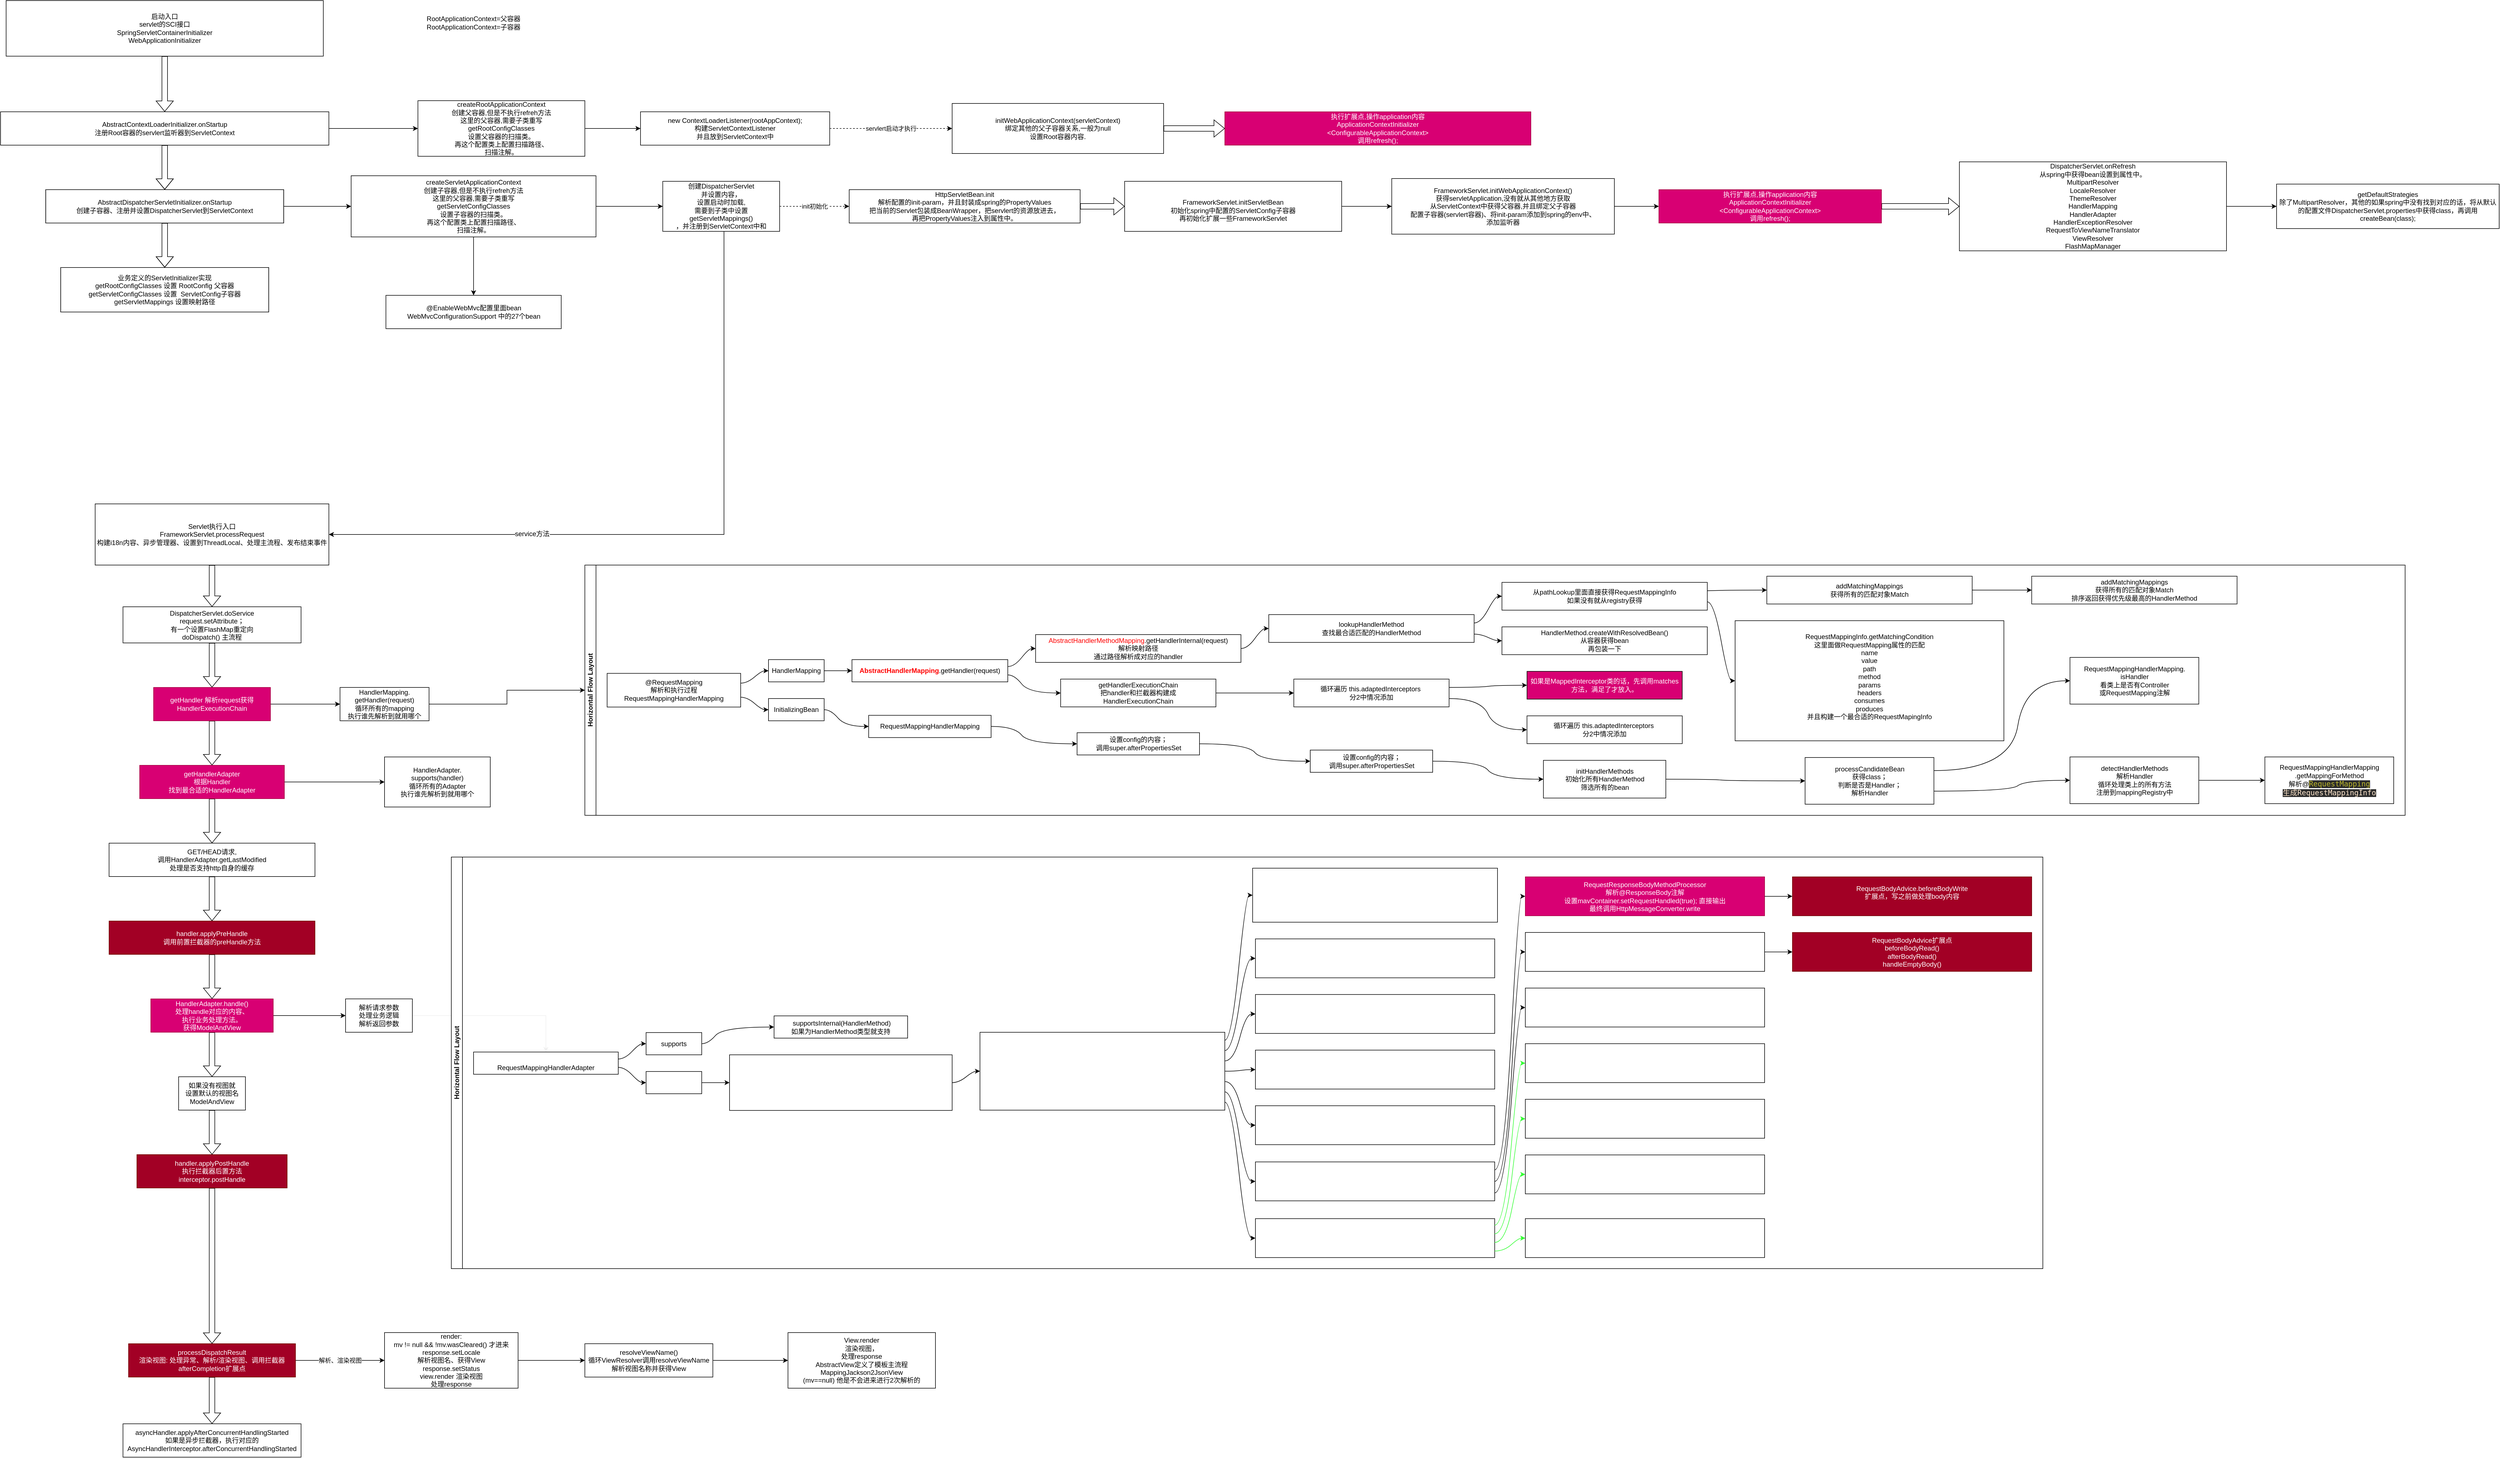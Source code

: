 <mxfile version="14.5.1" type="device"><diagram id="yplJao3Az5W2mP7FFu0x" name="第 1 页"><mxGraphModel dx="1024" dy="1761" grid="1" gridSize="10" guides="1" tooltips="1" connect="1" arrows="1" fold="1" page="1" pageScale="1" pageWidth="827" pageHeight="1169" math="0" shadow="0"><root><mxCell id="0"/><mxCell id="1" parent="0"/><mxCell id="gewM9rQm23hbCHimpC32-3" value="" style="edgeStyle=orthogonalEdgeStyle;rounded=0;orthogonalLoop=1;jettySize=auto;html=1;shape=flexArrow;" parent="1" source="gewM9rQm23hbCHimpC32-1" target="gewM9rQm23hbCHimpC32-2" edge="1"><mxGeometry relative="1" as="geometry"/></mxCell><mxCell id="gewM9rQm23hbCHimpC32-1" value="Servlet执行入口&lt;br&gt;FrameworkServlet.processRequest&lt;br&gt;构建i18n内容、异步管理器、设置到ThreadLocal、处理主流程、发布结束事件" style="rounded=0;whiteSpace=wrap;html=1;" parent="1" vertex="1"><mxGeometry x="320" y="585" width="420" height="110" as="geometry"/></mxCell><mxCell id="gewM9rQm23hbCHimpC32-5" value="" style="edgeStyle=orthogonalEdgeStyle;rounded=0;orthogonalLoop=1;jettySize=auto;html=1;shape=flexArrow;" parent="1" source="gewM9rQm23hbCHimpC32-2" target="gewM9rQm23hbCHimpC32-4" edge="1"><mxGeometry relative="1" as="geometry"/></mxCell><mxCell id="gewM9rQm23hbCHimpC32-2" value="DispatcherServlet.doService&lt;br&gt;request.setAttribute；&lt;br&gt;有一个设置FlashMap重定向&lt;br&gt;doDispatch() 主流程" style="whiteSpace=wrap;html=1;rounded=0;" parent="1" vertex="1"><mxGeometry x="370" y="770" width="320" height="65" as="geometry"/></mxCell><mxCell id="gewM9rQm23hbCHimpC32-7" value="" style="edgeStyle=orthogonalEdgeStyle;shape=flexArrow;rounded=0;orthogonalLoop=1;jettySize=auto;html=1;" parent="1" source="gewM9rQm23hbCHimpC32-4" target="gewM9rQm23hbCHimpC32-6" edge="1"><mxGeometry relative="1" as="geometry"/></mxCell><mxCell id="gewM9rQm23hbCHimpC32-25" value="" style="edgeStyle=orthogonalEdgeStyle;rounded=0;orthogonalLoop=1;jettySize=auto;html=1;" parent="1" source="gewM9rQm23hbCHimpC32-4" target="gewM9rQm23hbCHimpC32-24" edge="1"><mxGeometry relative="1" as="geometry"/></mxCell><mxCell id="gewM9rQm23hbCHimpC32-4" value="getHandler 解析request获得HandlerExecutionChain" style="whiteSpace=wrap;html=1;rounded=0;fillColor=#d80073;strokeColor=#A50040;fontColor=#ffffff;" parent="1" vertex="1"><mxGeometry x="425" y="915" width="210" height="60" as="geometry"/></mxCell><mxCell id="gewM9rQm23hbCHimpC32-9" value="" style="edgeStyle=orthogonalEdgeStyle;shape=flexArrow;rounded=0;orthogonalLoop=1;jettySize=auto;html=1;" parent="1" source="gewM9rQm23hbCHimpC32-6" target="gewM9rQm23hbCHimpC32-8" edge="1"><mxGeometry relative="1" as="geometry"/></mxCell><mxCell id="gewM9rQm23hbCHimpC32-27" value="" style="edgeStyle=orthogonalEdgeStyle;rounded=0;orthogonalLoop=1;jettySize=auto;html=1;" parent="1" source="gewM9rQm23hbCHimpC32-6" target="gewM9rQm23hbCHimpC32-26" edge="1"><mxGeometry relative="1" as="geometry"/></mxCell><mxCell id="gewM9rQm23hbCHimpC32-6" value="getHandlerAdapter&lt;br&gt;根据Handler&lt;br&gt;找到最合适的HandlerAdapter" style="whiteSpace=wrap;html=1;rounded=0;fillColor=#d80073;strokeColor=#A50040;fontColor=#ffffff;" parent="1" vertex="1"><mxGeometry x="400" y="1055" width="260" height="60" as="geometry"/></mxCell><mxCell id="gewM9rQm23hbCHimpC32-11" value="" style="edgeStyle=orthogonalEdgeStyle;shape=flexArrow;rounded=0;orthogonalLoop=1;jettySize=auto;html=1;" parent="1" source="gewM9rQm23hbCHimpC32-8" target="gewM9rQm23hbCHimpC32-10" edge="1"><mxGeometry relative="1" as="geometry"/></mxCell><mxCell id="gewM9rQm23hbCHimpC32-8" value="GET/HEAD请求,&lt;br&gt;调用HandlerAdapter.getLastModified&lt;br&gt;处理是否支持http自身的缓存" style="whiteSpace=wrap;html=1;rounded=0;" parent="1" vertex="1"><mxGeometry x="345" y="1195" width="370" height="60" as="geometry"/></mxCell><mxCell id="gewM9rQm23hbCHimpC32-13" value="" style="edgeStyle=orthogonalEdgeStyle;shape=flexArrow;rounded=0;orthogonalLoop=1;jettySize=auto;html=1;" parent="1" source="gewM9rQm23hbCHimpC32-10" target="gewM9rQm23hbCHimpC32-12" edge="1"><mxGeometry relative="1" as="geometry"/></mxCell><mxCell id="gewM9rQm23hbCHimpC32-10" value="handler.applyPreHandle&lt;br&gt;调用前置拦截器的preHandle方法" style="whiteSpace=wrap;html=1;rounded=0;fillColor=#a20025;strokeColor=#6F0000;fontColor=#ffffff;" parent="1" vertex="1"><mxGeometry x="345" y="1335" width="370" height="60" as="geometry"/></mxCell><mxCell id="gewM9rQm23hbCHimpC32-15" value="" style="edgeStyle=orthogonalEdgeStyle;shape=flexArrow;rounded=0;orthogonalLoop=1;jettySize=auto;html=1;" parent="1" source="gewM9rQm23hbCHimpC32-12" target="gewM9rQm23hbCHimpC32-14" edge="1"><mxGeometry relative="1" as="geometry"/></mxCell><mxCell id="gewM9rQm23hbCHimpC32-29" value="" style="edgeStyle=orthogonalEdgeStyle;rounded=0;orthogonalLoop=1;jettySize=auto;html=1;" parent="1" source="gewM9rQm23hbCHimpC32-12" target="gewM9rQm23hbCHimpC32-28" edge="1"><mxGeometry relative="1" as="geometry"/></mxCell><mxCell id="gewM9rQm23hbCHimpC32-12" value="HandlerAdapter.handle()&lt;br&gt;处理handle对应的内容、&lt;br&gt;执行业务处理方法。&lt;br&gt;获得ModelAndView" style="whiteSpace=wrap;html=1;rounded=0;fillColor=#d80073;strokeColor=#A50040;fontColor=#ffffff;" parent="1" vertex="1"><mxGeometry x="420" y="1475" width="220" height="60" as="geometry"/></mxCell><mxCell id="gewM9rQm23hbCHimpC32-17" value="" style="edgeStyle=orthogonalEdgeStyle;shape=flexArrow;rounded=0;orthogonalLoop=1;jettySize=auto;html=1;" parent="1" source="gewM9rQm23hbCHimpC32-14" target="gewM9rQm23hbCHimpC32-16" edge="1"><mxGeometry relative="1" as="geometry"/></mxCell><mxCell id="gewM9rQm23hbCHimpC32-14" value="如果没有视图就&lt;br&gt;设置默认的视图名&lt;br&gt;ModelAndView" style="whiteSpace=wrap;html=1;rounded=0;" parent="1" vertex="1"><mxGeometry x="470" y="1615" width="120" height="60" as="geometry"/></mxCell><mxCell id="gewM9rQm23hbCHimpC32-19" value="" style="edgeStyle=orthogonalEdgeStyle;shape=flexArrow;rounded=0;orthogonalLoop=1;jettySize=auto;html=1;" parent="1" source="gewM9rQm23hbCHimpC32-16" target="gewM9rQm23hbCHimpC32-18" edge="1"><mxGeometry relative="1" as="geometry"/></mxCell><mxCell id="gewM9rQm23hbCHimpC32-16" value="handler.applyPostHandle&lt;br&gt;执行拦截器后置方法&lt;br&gt;interceptor.postHandle" style="whiteSpace=wrap;html=1;rounded=0;fillColor=#a20025;strokeColor=#6F0000;fontColor=#ffffff;" parent="1" vertex="1"><mxGeometry x="395" y="1755" width="270" height="60" as="geometry"/></mxCell><mxCell id="gewM9rQm23hbCHimpC32-21" value="" style="edgeStyle=orthogonalEdgeStyle;shape=flexArrow;rounded=0;orthogonalLoop=1;jettySize=auto;html=1;" parent="1" source="gewM9rQm23hbCHimpC32-18" target="gewM9rQm23hbCHimpC32-20" edge="1"><mxGeometry relative="1" as="geometry"/></mxCell><mxCell id="gewM9rQm23hbCHimpC32-23" value="解析、渲染视图" style="edgeStyle=orthogonalEdgeStyle;rounded=0;orthogonalLoop=1;jettySize=auto;html=1;" parent="1" source="gewM9rQm23hbCHimpC32-18" target="gewM9rQm23hbCHimpC32-22" edge="1"><mxGeometry relative="1" as="geometry"/></mxCell><mxCell id="gewM9rQm23hbCHimpC32-18" value="processDispatchResult&lt;br&gt;渲染视图: 处理异常、解析/渲染视图、调用拦截器afterCompletion扩展点" style="whiteSpace=wrap;html=1;rounded=0;fillColor=#a20025;strokeColor=#6F0000;fontColor=#ffffff;" parent="1" vertex="1"><mxGeometry x="380" y="2095" width="300" height="60" as="geometry"/></mxCell><mxCell id="gewM9rQm23hbCHimpC32-20" value="asyncHandler.applyAfterConcurrentHandlingStarted&lt;br&gt;如果是异步拦截器，执行对应的&lt;br&gt;AsyncHandlerInterceptor.afterConcurrentHandlingStarted" style="whiteSpace=wrap;html=1;rounded=0;" parent="1" vertex="1"><mxGeometry x="370" y="2239" width="320" height="60" as="geometry"/></mxCell><mxCell id="gewM9rQm23hbCHimpC32-31" value="" style="edgeStyle=orthogonalEdgeStyle;rounded=0;orthogonalLoop=1;jettySize=auto;html=1;" parent="1" source="gewM9rQm23hbCHimpC32-22" target="gewM9rQm23hbCHimpC32-30" edge="1"><mxGeometry relative="1" as="geometry"/></mxCell><mxCell id="gewM9rQm23hbCHimpC32-22" value="render:&lt;br&gt;mv != null &amp;amp;&amp;amp; !mv.wasCleared() 才进来&lt;br&gt;response.setLocale&lt;br&gt;解析视图名、获得View&lt;br&gt;response.setStatus&lt;br&gt;view.render 渲染视图&lt;br&gt;处理response" style="whiteSpace=wrap;html=1;rounded=0;" parent="1" vertex="1"><mxGeometry x="840" y="2075" width="240" height="100" as="geometry"/></mxCell><mxCell id="_m0tlxAsS0T7fdMzt3xV-153" style="edgeStyle=orthogonalEdgeStyle;rounded=0;orthogonalLoop=1;jettySize=auto;html=1;" parent="1" source="gewM9rQm23hbCHimpC32-24" target="_m0tlxAsS0T7fdMzt3xV-101" edge="1"><mxGeometry relative="1" as="geometry"/></mxCell><mxCell id="gewM9rQm23hbCHimpC32-24" value="HandlerMapping.&lt;br&gt;getHandler(request)&lt;br&gt;循环所有的mapping&lt;br&gt;执行谁先解析到就用哪个" style="whiteSpace=wrap;html=1;rounded=0;" parent="1" vertex="1"><mxGeometry x="760" y="915" width="160" height="60" as="geometry"/></mxCell><mxCell id="gewM9rQm23hbCHimpC32-26" value="&lt;span&gt;HandlerAdapter.&lt;/span&gt;&lt;br&gt;&lt;span&gt;supports(handler)&lt;/span&gt;&lt;br&gt;&lt;span&gt;循环所有的&lt;/span&gt;Adapter&lt;br&gt;&lt;span&gt;执行谁先解析到就用哪个&lt;/span&gt;" style="whiteSpace=wrap;html=1;rounded=0;" parent="1" vertex="1"><mxGeometry x="840" y="1040" width="190" height="90" as="geometry"/></mxCell><mxCell id="bG3r38HcF8HzXeiY2S5h-37" style="edgeStyle=orthogonalEdgeStyle;rounded=0;orthogonalLoop=1;jettySize=auto;html=1;strokeColor=#F0F0F0;" parent="1" source="gewM9rQm23hbCHimpC32-28" target="_m0tlxAsS0T7fdMzt3xV-156" edge="1"><mxGeometry relative="1" as="geometry"/></mxCell><mxCell id="gewM9rQm23hbCHimpC32-28" value="解析请求参数&lt;br&gt;处理业务逻辑&lt;br&gt;解析返回参数" style="whiteSpace=wrap;html=1;rounded=0;" parent="1" vertex="1"><mxGeometry x="770" y="1475" width="120" height="60" as="geometry"/></mxCell><mxCell id="gewM9rQm23hbCHimpC32-33" value="" style="edgeStyle=orthogonalEdgeStyle;rounded=0;orthogonalLoop=1;jettySize=auto;html=1;" parent="1" source="gewM9rQm23hbCHimpC32-30" target="gewM9rQm23hbCHimpC32-32" edge="1"><mxGeometry relative="1" as="geometry"/></mxCell><mxCell id="gewM9rQm23hbCHimpC32-30" value="resolveViewName()&lt;br&gt;循环ViewResolver调用resolveViewName解析视图名称并获得View" style="whiteSpace=wrap;html=1;rounded=0;" parent="1" vertex="1"><mxGeometry x="1200" y="2095" width="230" height="60" as="geometry"/></mxCell><mxCell id="gewM9rQm23hbCHimpC32-32" value="View.render&lt;br&gt;渲染视图，&lt;br&gt;处理response&lt;br&gt;AbstractView定义了模板主流程&lt;br&gt;MappingJackson2JsonView&lt;br&gt;(mv==null) 他是不会进来进行2次解析的" style="whiteSpace=wrap;html=1;rounded=0;" parent="1" vertex="1"><mxGeometry x="1565" y="2075" width="265" height="100" as="geometry"/></mxCell><mxCell id="3jRo92lTfMjNf5THtQWM-2" value="" style="edgeStyle=orthogonalEdgeStyle;rounded=0;orthogonalLoop=1;jettySize=auto;html=1;shape=flexArrow;" parent="1" source="gewM9rQm23hbCHimpC32-34" target="3jRo92lTfMjNf5THtQWM-1" edge="1"><mxGeometry relative="1" as="geometry"/></mxCell><mxCell id="gewM9rQm23hbCHimpC32-34" value="启动入口&lt;br&gt;servlet的SCI接口&lt;br&gt;SpringServletContainerInitializer&lt;br&gt;WebApplicationInitializer" style="rounded=0;whiteSpace=wrap;html=1;" parent="1" vertex="1"><mxGeometry x="160" y="-320" width="570" height="100" as="geometry"/></mxCell><mxCell id="3jRo92lTfMjNf5THtQWM-4" value="" style="edgeStyle=orthogonalEdgeStyle;shape=flexArrow;rounded=0;orthogonalLoop=1;jettySize=auto;html=1;" parent="1" source="3jRo92lTfMjNf5THtQWM-1" target="3jRo92lTfMjNf5THtQWM-3" edge="1"><mxGeometry relative="1" as="geometry"/></mxCell><mxCell id="3jRo92lTfMjNf5THtQWM-6" value="" style="edgeStyle=orthogonalEdgeStyle;rounded=0;orthogonalLoop=1;jettySize=auto;html=1;" parent="1" source="3jRo92lTfMjNf5THtQWM-1" target="3jRo92lTfMjNf5THtQWM-5" edge="1"><mxGeometry relative="1" as="geometry"/></mxCell><mxCell id="3jRo92lTfMjNf5THtQWM-1" value="AbstractContextLoaderInitializer.onStartup&lt;br&gt;注册Root容器的servlert监听器到ServletContext" style="whiteSpace=wrap;html=1;rounded=0;" parent="1" vertex="1"><mxGeometry x="150" y="-120" width="590" height="60" as="geometry"/></mxCell><mxCell id="_m0tlxAsS0T7fdMzt3xV-2" value="" style="edgeStyle=orthogonalEdgeStyle;rounded=0;orthogonalLoop=1;jettySize=auto;html=1;" parent="1" source="3jRo92lTfMjNf5THtQWM-3" target="_m0tlxAsS0T7fdMzt3xV-1" edge="1"><mxGeometry relative="1" as="geometry"/></mxCell><mxCell id="_m0tlxAsS0T7fdMzt3xV-8" value="" style="edgeStyle=orthogonalEdgeStyle;rounded=0;orthogonalLoop=1;jettySize=auto;html=1;shape=flexArrow;" parent="1" source="3jRo92lTfMjNf5THtQWM-3" target="_m0tlxAsS0T7fdMzt3xV-7" edge="1"><mxGeometry relative="1" as="geometry"/></mxCell><mxCell id="3jRo92lTfMjNf5THtQWM-3" value="AbstractDispatcherServletInitializer.onStartup&lt;br&gt;创建子容器、注册并设置DispatcherServlet到ServletContext" style="whiteSpace=wrap;html=1;rounded=0;" parent="1" vertex="1"><mxGeometry x="231.25" y="20" width="427.5" height="60" as="geometry"/></mxCell><mxCell id="3jRo92lTfMjNf5THtQWM-8" value="" style="edgeStyle=orthogonalEdgeStyle;rounded=0;orthogonalLoop=1;jettySize=auto;html=1;" parent="1" source="3jRo92lTfMjNf5THtQWM-5" target="3jRo92lTfMjNf5THtQWM-7" edge="1"><mxGeometry relative="1" as="geometry"/></mxCell><mxCell id="3jRo92lTfMjNf5THtQWM-5" value="createRootApplicationContext&lt;br&gt;创建父容器,但是不执行refreh方法&lt;br&gt;这里的父容器,需要子类重写&lt;br&gt;getRootConfigClasses&lt;br&gt;设置父容器的扫描类。&lt;br&gt;再这个配置类上配置扫描路径、&lt;br&gt;扫描注解。" style="whiteSpace=wrap;html=1;rounded=0;" parent="1" vertex="1"><mxGeometry x="900" y="-140" width="300" height="100" as="geometry"/></mxCell><mxCell id="3jRo92lTfMjNf5THtQWM-12" value="servlert启动才执行" style="edgeStyle=orthogonalEdgeStyle;rounded=0;orthogonalLoop=1;jettySize=auto;html=1;dashed=1;" parent="1" source="3jRo92lTfMjNf5THtQWM-7" target="3jRo92lTfMjNf5THtQWM-11" edge="1"><mxGeometry relative="1" as="geometry"/></mxCell><mxCell id="3jRo92lTfMjNf5THtQWM-7" value="new&amp;nbsp;ContextLoaderListener(rootAppContext);&lt;br&gt;构建ServletContextListener&lt;br&gt;并且放到ServletContext中" style="whiteSpace=wrap;html=1;rounded=0;" parent="1" vertex="1"><mxGeometry x="1300" y="-120" width="340" height="60" as="geometry"/></mxCell><mxCell id="_m0tlxAsS0T7fdMzt3xV-15" value="" style="edgeStyle=orthogonalEdgeStyle;shape=flexArrow;rounded=0;orthogonalLoop=1;jettySize=auto;html=1;" parent="1" source="3jRo92lTfMjNf5THtQWM-11" target="_m0tlxAsS0T7fdMzt3xV-14" edge="1"><mxGeometry relative="1" as="geometry"/></mxCell><mxCell id="3jRo92lTfMjNf5THtQWM-11" value="initWebApplicationContext(servletContext)&lt;br&gt;绑定其他的父子容器关系,一般为null&lt;br&gt;设置Root容器内容." style="whiteSpace=wrap;html=1;rounded=0;" parent="1" vertex="1"><mxGeometry x="1860" y="-135" width="380" height="90" as="geometry"/></mxCell><mxCell id="3jRo92lTfMjNf5THtQWM-13" value="RootApplicationContext=父容器&lt;br&gt;RootApplicationContext=子容器" style="text;html=1;strokeColor=none;fillColor=none;align=center;verticalAlign=middle;whiteSpace=wrap;rounded=0;" parent="1" vertex="1"><mxGeometry x="810" y="-320" width="380" height="80" as="geometry"/></mxCell><mxCell id="_m0tlxAsS0T7fdMzt3xV-4" value="" style="edgeStyle=orthogonalEdgeStyle;rounded=0;orthogonalLoop=1;jettySize=auto;html=1;" parent="1" source="_m0tlxAsS0T7fdMzt3xV-1" target="_m0tlxAsS0T7fdMzt3xV-3" edge="1"><mxGeometry relative="1" as="geometry"/></mxCell><mxCell id="_m0tlxAsS0T7fdMzt3xV-21" value="" style="edgeStyle=orthogonalEdgeStyle;rounded=0;orthogonalLoop=1;jettySize=auto;html=1;" parent="1" source="_m0tlxAsS0T7fdMzt3xV-1" target="_m0tlxAsS0T7fdMzt3xV-20" edge="1"><mxGeometry relative="1" as="geometry"/></mxCell><mxCell id="_m0tlxAsS0T7fdMzt3xV-1" value="createServletApplicationContext&lt;br&gt;&lt;span&gt;创建子容器,但是不执行refreh方法&lt;/span&gt;&lt;br&gt;&lt;span&gt;这里的父容器,需要子类重写&lt;/span&gt;&lt;br&gt;getServletConfigClasses&lt;br&gt;&lt;span&gt;设置子容器的扫描类。&lt;/span&gt;&lt;br&gt;&lt;span&gt;再这个配置类上配置扫描路径、&lt;/span&gt;&lt;br&gt;&lt;span&gt;扫描注解。&lt;/span&gt;" style="whiteSpace=wrap;html=1;rounded=0;" parent="1" vertex="1"><mxGeometry x="780" y="-5" width="440" height="110" as="geometry"/></mxCell><mxCell id="_m0tlxAsS0T7fdMzt3xV-6" value="init初始化" style="edgeStyle=orthogonalEdgeStyle;rounded=0;orthogonalLoop=1;jettySize=auto;html=1;dashed=1;" parent="1" source="_m0tlxAsS0T7fdMzt3xV-3" target="_m0tlxAsS0T7fdMzt3xV-5" edge="1"><mxGeometry relative="1" as="geometry"/></mxCell><mxCell id="_m0tlxAsS0T7fdMzt3xV-26" style="edgeStyle=orthogonalEdgeStyle;rounded=0;orthogonalLoop=1;jettySize=auto;html=1;" parent="1" source="_m0tlxAsS0T7fdMzt3xV-3" target="gewM9rQm23hbCHimpC32-1" edge="1"><mxGeometry relative="1" as="geometry"><Array as="points"><mxPoint x="1450" y="640"/></Array></mxGeometry></mxCell><mxCell id="_m0tlxAsS0T7fdMzt3xV-27" value="&lt;span style=&quot;font-size: 12px&quot;&gt;service方法&lt;/span&gt;" style="edgeLabel;html=1;align=center;verticalAlign=middle;resizable=0;points=[];" parent="_m0tlxAsS0T7fdMzt3xV-26" vertex="1" connectable="0"><mxGeometry x="0.418" y="-1" relative="1" as="geometry"><mxPoint as="offset"/></mxGeometry></mxCell><mxCell id="_m0tlxAsS0T7fdMzt3xV-3" value="创建DispatcherServlet&lt;br&gt;并设置内容，&lt;br&gt;设置启动时加载,&lt;br&gt;需要到子类中设置&lt;br&gt;getServletMappings()&lt;br&gt;，并注册到ServletContext中和" style="whiteSpace=wrap;html=1;rounded=0;" parent="1" vertex="1"><mxGeometry x="1340" y="5" width="210" height="90" as="geometry"/></mxCell><mxCell id="_m0tlxAsS0T7fdMzt3xV-11" value="" style="edgeStyle=orthogonalEdgeStyle;shape=flexArrow;rounded=0;orthogonalLoop=1;jettySize=auto;html=1;" parent="1" source="_m0tlxAsS0T7fdMzt3xV-5" target="_m0tlxAsS0T7fdMzt3xV-10" edge="1"><mxGeometry relative="1" as="geometry"/></mxCell><mxCell id="_m0tlxAsS0T7fdMzt3xV-5" value="HttpServletBean.init&lt;br&gt;解析配置的init-param，并且封装成spring的PropertyValues&lt;br&gt;把当前的Servlet包装成BeanWrapper，把servlert的资源放进去，&lt;br&gt;再把PropertyValues注入到属性中。" style="whiteSpace=wrap;html=1;rounded=0;" parent="1" vertex="1"><mxGeometry x="1675" y="20" width="415" height="60" as="geometry"/></mxCell><mxCell id="_m0tlxAsS0T7fdMzt3xV-7" value="业务定义的ServletInitializer实现&lt;br&gt;getRootConfigClasses 设置 RootConfig 父容器&lt;br&gt;getServletConfigClasses 设置&amp;nbsp;&amp;nbsp;ServletConfig子容器&lt;br&gt;getServletMappings 设置映射路径" style="whiteSpace=wrap;html=1;rounded=0;" parent="1" vertex="1"><mxGeometry x="258.13" y="160" width="373.75" height="80" as="geometry"/></mxCell><mxCell id="_m0tlxAsS0T7fdMzt3xV-13" value="" style="edgeStyle=orthogonalEdgeStyle;rounded=0;orthogonalLoop=1;jettySize=auto;html=1;" parent="1" source="_m0tlxAsS0T7fdMzt3xV-10" target="_m0tlxAsS0T7fdMzt3xV-12" edge="1"><mxGeometry relative="1" as="geometry"/></mxCell><mxCell id="_m0tlxAsS0T7fdMzt3xV-10" value="&lt;br&gt;FrameworkServlet.initServletBean&lt;br&gt;初始化spring中配置的ServletConfig子容器&lt;br&gt;再初始化扩展一些FrameworkServlet" style="whiteSpace=wrap;html=1;rounded=0;" parent="1" vertex="1"><mxGeometry x="2170" y="5" width="390" height="90" as="geometry"/></mxCell><mxCell id="_m0tlxAsS0T7fdMzt3xV-17" value="" style="edgeStyle=orthogonalEdgeStyle;rounded=0;orthogonalLoop=1;jettySize=auto;html=1;" parent="1" source="_m0tlxAsS0T7fdMzt3xV-12" target="_m0tlxAsS0T7fdMzt3xV-16" edge="1"><mxGeometry relative="1" as="geometry"/></mxCell><mxCell id="_m0tlxAsS0T7fdMzt3xV-12" value="FrameworkServlet.initWebApplicationContext()&lt;br&gt;获得servletApplication,没有就从其他地方获取&lt;br&gt;从ServletContext中获得父容器,并且绑定父子容器&lt;br&gt;配置子容器(servlert容器)、将init-param添加到spring的env中、&lt;br&gt;添加监听器" style="whiteSpace=wrap;html=1;rounded=0;" parent="1" vertex="1"><mxGeometry x="2650" width="400" height="100" as="geometry"/></mxCell><mxCell id="_m0tlxAsS0T7fdMzt3xV-14" value="执行扩展点,操作application内容&lt;br&gt;ApplicationContextInitializer&lt;br&gt;&amp;lt;ConfigurableApplicationContext&amp;gt;&lt;br&gt;调用refresh();" style="whiteSpace=wrap;html=1;rounded=0;fillColor=#d80073;strokeColor=#A50040;fontColor=#ffffff;" parent="1" vertex="1"><mxGeometry x="2350" y="-120" width="550" height="60" as="geometry"/></mxCell><mxCell id="_m0tlxAsS0T7fdMzt3xV-19" value="" style="edgeStyle=orthogonalEdgeStyle;shape=flexArrow;rounded=0;orthogonalLoop=1;jettySize=auto;html=1;" parent="1" source="_m0tlxAsS0T7fdMzt3xV-16" target="_m0tlxAsS0T7fdMzt3xV-18" edge="1"><mxGeometry relative="1" as="geometry"/></mxCell><mxCell id="_m0tlxAsS0T7fdMzt3xV-16" value="&lt;span&gt;执行扩展点,操作application内容&lt;/span&gt;&lt;br&gt;&lt;span&gt;ApplicationContextInitializer&lt;/span&gt;&lt;br&gt;&lt;span&gt;&amp;lt;ConfigurableApplicationContext&amp;gt;&lt;/span&gt;&lt;br&gt;&lt;span&gt;调用refresh();&lt;/span&gt;" style="whiteSpace=wrap;html=1;rounded=0;fillColor=#d80073;strokeColor=#A50040;fontColor=#ffffff;" parent="1" vertex="1"><mxGeometry x="3130" y="20" width="400" height="60" as="geometry"/></mxCell><mxCell id="_m0tlxAsS0T7fdMzt3xV-23" value="" style="edgeStyle=orthogonalEdgeStyle;rounded=0;orthogonalLoop=1;jettySize=auto;html=1;" parent="1" source="_m0tlxAsS0T7fdMzt3xV-18" target="_m0tlxAsS0T7fdMzt3xV-22" edge="1"><mxGeometry relative="1" as="geometry"/></mxCell><mxCell id="_m0tlxAsS0T7fdMzt3xV-18" value="DispatcherServlet.onRefresh&lt;br&gt;从spring中获得bean设置到属性中。&lt;br&gt;MultipartResolver&lt;br&gt;LocaleResolver&lt;br&gt;ThemeResolver&lt;br&gt;HandlerMapping&lt;br&gt;HandlerAdapter&lt;br&gt;HandlerExceptionResolver&lt;br&gt;RequestToViewNameTranslator&lt;br&gt;ViewResolver&lt;br&gt;FlashMapManager" style="whiteSpace=wrap;html=1;rounded=0;" parent="1" vertex="1"><mxGeometry x="3670" y="-30" width="480" height="160" as="geometry"/></mxCell><mxCell id="_m0tlxAsS0T7fdMzt3xV-20" value="@EnableWebMvc配置里面bean&lt;br&gt;WebMvcConfigurationSupport 中的27个bean" style="whiteSpace=wrap;html=1;rounded=0;" parent="1" vertex="1"><mxGeometry x="842.5" y="210" width="315" height="60" as="geometry"/></mxCell><mxCell id="_m0tlxAsS0T7fdMzt3xV-22" value="getDefaultStrategies&lt;br&gt;除了MultipartResolver，其他的如果spring中没有找到对应的话，将从默认的配置文件DispatcherServlet.properties中获得class，再调用createBean(class);" style="whiteSpace=wrap;html=1;rounded=0;" parent="1" vertex="1"><mxGeometry x="4240" y="10" width="400" height="80" as="geometry"/></mxCell><mxCell id="_m0tlxAsS0T7fdMzt3xV-24" value="业务定义的ServletInitializer实现&lt;br&gt;getRootConfigClasses 设置 RootConfig 父容器&lt;br&gt;getServletConfigClasses 设置&amp;nbsp;&amp;nbsp;ServletConfig子容器&lt;br&gt;getServletMappings 设置映射路径" style="whiteSpace=wrap;html=1;rounded=0;" parent="1" vertex="1"><mxGeometry x="258.13" y="160" width="373.75" height="80" as="geometry"/></mxCell><mxCell id="_m0tlxAsS0T7fdMzt3xV-25" value="AbstractDispatcherServletInitializer.onStartup&lt;br&gt;创建子容器、注册并设置DispatcherServlet到ServletContext" style="whiteSpace=wrap;html=1;rounded=0;" parent="1" vertex="1"><mxGeometry x="231.25" y="20" width="427.5" height="60" as="geometry"/></mxCell><mxCell id="_m0tlxAsS0T7fdMzt3xV-101" value="Horizontal Flow Layout" style="swimlane;html=1;startSize=20;horizontal=0;childLayout=flowLayout;flowOrientation=west;resizable=0;interRankCellSpacing=50;containerType=tree;" parent="1" vertex="1"><mxGeometry x="1200" y="695" width="3271" height="450" as="geometry"><mxRectangle x="1200" y="695" width="30" height="150" as="alternateBounds"/></mxGeometry></mxCell><mxCell id="_m0tlxAsS0T7fdMzt3xV-102" value="@RequestMapping&lt;br&gt;解析和执行过程&lt;br&gt;RequestMappingHandlerMapping" style="whiteSpace=wrap;html=1;" parent="_m0tlxAsS0T7fdMzt3xV-101" vertex="1"><mxGeometry x="40" y="194.715" width="240" height="60.57" as="geometry"/></mxCell><mxCell id="_m0tlxAsS0T7fdMzt3xV-103" value="HandlerMapping" style="whiteSpace=wrap;html=1;" parent="_m0tlxAsS0T7fdMzt3xV-101" vertex="1"><mxGeometry x="330" y="170" width="100" height="40" as="geometry"/></mxCell><mxCell id="_m0tlxAsS0T7fdMzt3xV-104" value="" style="html=1;curved=1;noEdgeStyle=1;orthogonal=1;" parent="_m0tlxAsS0T7fdMzt3xV-101" source="_m0tlxAsS0T7fdMzt3xV-102" target="_m0tlxAsS0T7fdMzt3xV-103" edge="1"><mxGeometry relative="1" as="geometry"><Array as="points"><mxPoint x="292" y="212.358"/><mxPoint x="318" y="190"/></Array></mxGeometry></mxCell><mxCell id="_m0tlxAsS0T7fdMzt3xV-105" value="InitializingBean" style="whiteSpace=wrap;html=1;" parent="_m0tlxAsS0T7fdMzt3xV-101" vertex="1"><mxGeometry x="330" y="240" width="100" height="40" as="geometry"/></mxCell><mxCell id="_m0tlxAsS0T7fdMzt3xV-106" value="" style="html=1;curved=1;noEdgeStyle=1;orthogonal=1;" parent="_m0tlxAsS0T7fdMzt3xV-101" source="_m0tlxAsS0T7fdMzt3xV-102" target="_m0tlxAsS0T7fdMzt3xV-105" edge="1"><mxGeometry relative="1" as="geometry"><Array as="points"><mxPoint x="292" y="237.643"/><mxPoint x="318" y="260"/></Array></mxGeometry></mxCell><mxCell id="_m0tlxAsS0T7fdMzt3xV-107" value="" style="html=1;curved=1;noEdgeStyle=1;orthogonal=1;" parent="_m0tlxAsS0T7fdMzt3xV-101" source="_m0tlxAsS0T7fdMzt3xV-103" target="_m0tlxAsS0T7fdMzt3xV-108" edge="1"><mxGeometry relative="1" as="geometry"><mxPoint x="3120" y="3576" as="sourcePoint"/><Array as="points"><mxPoint x="442" y="190"/><mxPoint x="468" y="190"/></Array></mxGeometry></mxCell><mxCell id="_m0tlxAsS0T7fdMzt3xV-108" value="&lt;b&gt;&lt;font color=&quot;#ff0000&quot;&gt;AbstractHandlerMapping&lt;/font&gt;&lt;/b&gt;.getHandler(request)" style="whiteSpace=wrap;html=1;" parent="_m0tlxAsS0T7fdMzt3xV-101" vertex="1"><mxGeometry x="480" y="170" width="280" height="40" as="geometry"/></mxCell><mxCell id="_m0tlxAsS0T7fdMzt3xV-109" value="" style="html=1;curved=1;noEdgeStyle=1;orthogonal=1;" parent="_m0tlxAsS0T7fdMzt3xV-101" source="_m0tlxAsS0T7fdMzt3xV-108" target="_m0tlxAsS0T7fdMzt3xV-110" edge="1"><mxGeometry relative="1" as="geometry"><mxPoint x="2950" y="3381" as="sourcePoint"/><Array as="points"><mxPoint x="772" y="182.5"/><mxPoint x="798" y="150"/></Array></mxGeometry></mxCell><mxCell id="_m0tlxAsS0T7fdMzt3xV-110" value="&lt;font color=&quot;#ff0000&quot;&gt;AbstractHandlerMethodMapping&lt;/font&gt;.getHandlerInternal(request)&lt;br&gt;解析映射路径&lt;br&gt;通过路径解析成对应的handler" style="whiteSpace=wrap;html=1;" parent="_m0tlxAsS0T7fdMzt3xV-101" vertex="1"><mxGeometry x="810" y="125" width="369" height="50" as="geometry"/></mxCell><mxCell id="_m0tlxAsS0T7fdMzt3xV-111" value="" style="html=1;curved=1;noEdgeStyle=1;orthogonal=1;" parent="_m0tlxAsS0T7fdMzt3xV-101" source="_m0tlxAsS0T7fdMzt3xV-108" target="_m0tlxAsS0T7fdMzt3xV-112" edge="1"><mxGeometry relative="1" as="geometry"><mxPoint x="3240" y="3368.5" as="sourcePoint"/><Array as="points"><mxPoint x="772" y="197.5"/><mxPoint x="798" y="230"/></Array></mxGeometry></mxCell><mxCell id="_m0tlxAsS0T7fdMzt3xV-112" value="getHandlerExecutionChain&lt;br&gt;把handler和拦截器构建成&lt;br&gt;HandlerExecutionChain" style="whiteSpace=wrap;html=1;" parent="_m0tlxAsS0T7fdMzt3xV-101" vertex="1"><mxGeometry x="855" y="205" width="279" height="50" as="geometry"/></mxCell><mxCell id="_m0tlxAsS0T7fdMzt3xV-113" value="" style="html=1;curved=1;noEdgeStyle=1;orthogonal=1;" parent="_m0tlxAsS0T7fdMzt3xV-101" source="_m0tlxAsS0T7fdMzt3xV-110" target="_m0tlxAsS0T7fdMzt3xV-114" edge="1"><mxGeometry relative="1" as="geometry"><mxPoint x="3000" y="3275.833" as="sourcePoint"/><Array as="points"><mxPoint x="1191" y="150"/><mxPoint x="1217" y="114.063"/></Array></mxGeometry></mxCell><mxCell id="_m0tlxAsS0T7fdMzt3xV-114" value="lookupHandlerMethod&lt;br&gt;查找最合适匹配的HandlerMethod" style="whiteSpace=wrap;html=1;" parent="_m0tlxAsS0T7fdMzt3xV-101" vertex="1"><mxGeometry x="1229" y="89.063" width="369" height="50" as="geometry"/></mxCell><mxCell id="_m0tlxAsS0T7fdMzt3xV-115" value="" style="html=1;curved=1;noEdgeStyle=1;orthogonal=1;" parent="_m0tlxAsS0T7fdMzt3xV-101" source="_m0tlxAsS0T7fdMzt3xV-114" target="_m0tlxAsS0T7fdMzt3xV-116" edge="1"><mxGeometry relative="1" as="geometry"><mxPoint x="3379" y="3235" as="sourcePoint"/><Array as="points"><mxPoint x="1610" y="104.063"/><mxPoint x="1636" y="56.095"/></Array></mxGeometry></mxCell><mxCell id="_m0tlxAsS0T7fdMzt3xV-116" value="从pathLookup里面直接获得RequestMappingInfo&lt;br&gt;如果没有就从registry获得" style="whiteSpace=wrap;html=1;" parent="_m0tlxAsS0T7fdMzt3xV-101" vertex="1"><mxGeometry x="1648" y="31.095" width="369" height="50" as="geometry"/></mxCell><mxCell id="_m0tlxAsS0T7fdMzt3xV-117" value="" style="html=1;curved=1;noEdgeStyle=1;orthogonal=1;" parent="_m0tlxAsS0T7fdMzt3xV-101" source="_m0tlxAsS0T7fdMzt3xV-116" target="_m0tlxAsS0T7fdMzt3xV-118" edge="1"><mxGeometry relative="1" as="geometry"><mxPoint x="3758" y="3216.25" as="sourcePoint"/><Array as="points"><mxPoint x="2029" y="46.095"/><mxPoint x="2055" y="45"/></Array></mxGeometry></mxCell><mxCell id="_m0tlxAsS0T7fdMzt3xV-118" value="addMatchingMappings&lt;br&gt;获得所有的匹配对象Match" style="whiteSpace=wrap;html=1;" parent="_m0tlxAsS0T7fdMzt3xV-101" vertex="1"><mxGeometry x="2124" y="20" width="369" height="50" as="geometry"/></mxCell><mxCell id="_m0tlxAsS0T7fdMzt3xV-119" value="" style="html=1;curved=1;noEdgeStyle=1;orthogonal=1;" parent="_m0tlxAsS0T7fdMzt3xV-101" source="_m0tlxAsS0T7fdMzt3xV-118" target="_m0tlxAsS0T7fdMzt3xV-120" edge="1"><mxGeometry relative="1" as="geometry"><mxPoint x="4137" y="3200.339" as="sourcePoint"/><Array as="points"><mxPoint x="2562" y="45"/><mxPoint x="2588" y="45"/></Array></mxGeometry></mxCell><mxCell id="_m0tlxAsS0T7fdMzt3xV-120" value="addMatchingMappings&lt;br&gt;获得所有的匹配对象Match&lt;br&gt;排序返回获得优先级最高的HandlerMethod" style="whiteSpace=wrap;html=1;" parent="_m0tlxAsS0T7fdMzt3xV-101" vertex="1"><mxGeometry x="2600" y="20" width="369" height="50" as="geometry"/></mxCell><mxCell id="_m0tlxAsS0T7fdMzt3xV-121" value="" style="html=1;curved=1;noEdgeStyle=1;orthogonal=1;" parent="_m0tlxAsS0T7fdMzt3xV-101" source="_m0tlxAsS0T7fdMzt3xV-116" target="_m0tlxAsS0T7fdMzt3xV-122" edge="1"><mxGeometry relative="1" as="geometry"><mxPoint x="3817" y="3043.452" as="sourcePoint"/><Array as="points"><mxPoint x="2029" y="66.095"/><mxPoint x="2055" y="208"/></Array></mxGeometry></mxCell><mxCell id="_m0tlxAsS0T7fdMzt3xV-122" value="RequestMappingInfo.getMatchingCondition&lt;br&gt;这里面做&lt;span&gt;RequestMapping属性的匹配&lt;/span&gt;&lt;div&gt;name&lt;/div&gt;&lt;div&gt;value&lt;/div&gt;&lt;div&gt;path&lt;/div&gt;&lt;div&gt;method&lt;/div&gt;&lt;div&gt;params&lt;/div&gt;&lt;div&gt;headers&lt;/div&gt;&lt;div&gt;consumes&lt;/div&gt;&lt;div&gt;produces&lt;br&gt;并且构建一个最合适的RequestMapingInfo&lt;/div&gt;&lt;span style=&quot;color: rgba(0 , 0 , 0 , 0) ; font-family: monospace ; font-size: 0px&quot;&gt;%3CmxGraphModel%3E%3Croot%3E%3CmxCell%20id%3D%220%22%2F%3E%3CmxCell%20id%3D%221%22%20parent%3D%220%22%2F%3E%3CmxCell%20id%3D%222%22%20value%3D%22%22%20style%3D%22shape%3Dimage%3BverticalLabelPosition%3Dbottom%3BlabelBackgroundColor%3D%23ffffff%3BverticalAlign%3Dtop%3Baspect%3Dfixed%3BimageAspect%3D0%3Bimage%3Ddata%3Aimage%2Fpng%2CiVBORw0KGgoAAAANSUhEUgAAAWwAAADrCAYAAABNXaxtAAAgAElEQVR4Ae2d8XfbyJHn8%2FfkktzuJNHEI40kgI4iOZElk3LksR3JkS%2FyMJbzTnPO5HZii7Kzu565nc28Gcpv3%2Brt2zd3Zzs%2F3L27%2FVn7x9W%2BauALFYoNEBQJkgDqBz6QQHd1dXXh08Ui2P2dpZWA7GU2MB8wHzAfmH8f%2BM57771H9jIbmA%2BYD5gPzL8PfMdm1fmfVW2MbIzMB8wH2AcM2JYSspSY%2BYD5QEV8wIBdkYGyCMsiLPMB8wEDtgHboivzAfOBivjAXAL7w1ZAP70T0EY3pF98Er34PZ%2FjaxZpmA3MB8wHmugDcwXsD4OAfvYgpFsvQ%2Br8vf%2FF17gMl23igFmfbdzNB5rrA3MD7OXrAf3ivwWZoNYA57Jcx5zXbMA%2B0D27oIt3p9RZXjWfqMjXe7t3R7935wLYHC2PAmvAm%2BtMM9Lu9N7Rv%2F%2F7v6deFxfv6OR2PSGB%2Fg4DIcOS7dJ%2FPBs7fLC8SyfvDNgGwNEBWDWbFQJ2%2B5e7dP4v%2F0q%2FuHkrM3rZ%2B%2FVDev1P53T9ZxuZZbKMwykOQJiP7b8Lae231%2Bja9l%2FRj4L%2FRD9c%2FS69v%2FF9CvZ%2FTLderKbKct0suWv7IXVehbT7TUjbJy1auTHegDLALi7OqCuiuOhctaH9wfIR9S8uBoDr%2BvbuHb3NmZQ%2BuH3qrr99N1g%2Fa1zs%2FHh%2BaPZrrv0KAftXDx7S%2F%2F1%2F%2F0b%2F6807L7QZ1rj%2B863tTID6HI1%2FRJQ5a4b10s5f009u%2FIB%2B9rsPqP23UZrk5h%2BXafmjH9HCz75PW71LaHNd3w%2BRy2sB7X4d0vrDgFo7AbVfhLT5NBvuPt30OR%2BwAbu3vd2R%2Bq1lz%2FIz%2BqAjZPS3z%2BmGsyNv%2F1yZszMv8GfZJ2u7uVCr89gXAjYbQEJZRtpZ54sa7fpuOrr%2B6aP3aWHj%2By6SvvUioJ92f0LhwQJd%2F837tH2yQos779HK%2FR%2BmomyWodsL21FkvbQaOS4%2FZbL9fLCcrpf3GQCTETZgp4EdRZ5RqoDTBb60wgePz1Lplbe9o%2BirfQzHLNm%2BfO2w9iALKR3AmfuEcziiL0l%2F4yhap34imfztYjBCR5oCMvU3k6QPTrawk5oYRi63vEpomycZ2T%2BtA4%2F1sDHI8we7ZpPCtH2gMLBZMQ1n%2Ffkqyt%2F4bRrY127%2BZ2Job79YpR%2BvfY%2BCX%2F2INo6X6L2V79LPf7%2Fo3vN5mUJhGbrtVidwqRA%2BH2wFtPlJQO2XIYU76Rdf03WzPicAEykRBxSVJmEIyNx2AhDxoxhAAnBymyyLAYdoFpAFQKFXArFYj2Ht%2BeR0e5c%2F0OG61IXbkv3lNrUe7vrZEfnqd3pnSW7f1%2F%2Bkr8ImmHTQ%2F5RNCpTDpIj22JbQGTpK2UXGADa3Y%2FH7xGxVnq1GAjYPBCD95t1fkjSIjLhHHaxfHKeB%2FcPW9%2Bjnv1%2Bitd%2F%2BhN7f%2BIEDM6dJHLD%2F8CFt%2FvcP3XsJbJah22114gh7JXCRNeexfa9Rom7c4Iga%2BaghB1gMnBdRKuABmEB31AVUsspJYKNObntxFKvLXLY7GCHzNQnsaFK4zN9DN5Yp30OmPur6rg9qotNt8ueRysVQh00AcOiS6k%2Bctx82Bqhrx%2FIgZLYtbtuRgc3GBbSzctqjDIAG9o%2FC79HP%2F%2FAhtX7zPn2w%2FVcO2Defr9B7y9%2BlzT%2Bu0M%2BefOAi72HAljowlH2wdj9GjpAmkTc8y%2FfBBFGihLp87wCXAdAENCOkRAq1Fz9FwXpoiHE%2FsoAr%2BwvdADgH4ASQfuCzfWTfZUrC2U5EzRgv%2FW3hKuWgKyY%2ByE71p%2BAYoK4di0PFbFWera4EbB6Q%2B%2FsH3h8gRx0snRL5yc9%2FQD%2F97TUXSfPTIZweWdz5a%2Frh9e%2FRh3feo4X171Pr1wv04Mvb9Kd%2F%2BQd6%2Fs9%2Foq3f3RiIsKUeZQEboJNgAECzolnWK6uMBg3kA5Lok4RYliyUlUeU1eBGO1pnCTiW4z47yEaP0UEvXR%2BfJaC9EbYBO9dv5djZ%2B%2FIgWCXbXhnYk%2Bqk%2FtGRYcx5bE6DcKQdPlygjeNF9yPk9Uc%2FiZ4c%2BbuQvvqf%2F0r%2F49t%2Foq%2F%2F9xv69O9f5jp%2BWcBmGzCIGICAHWAFmPnslFUG5zEBaIBDVgrYGV%2FtUdZ3zNIZfUAdDWzo1z%2FjHL0%2FPcJ1dZTM57Qs1wchA23KvvG5kcolEX%2F8XLb6AVPqgL7occJ5jAH0sqMBcx58YObA1o%2F1bb8MXO566fZ79IvPlpMc9uZny%2B5HR6RC%2Fvkv%2F58effWA%2FvD6j%2FTyz2ezA7bnTxsMBglxHmgX3QqARCBKP7%2FN51z0O1BOwDGeIGRqY1h73HZfPHaogQpIaXhJwMFZ0ZYsi%2FoA%2FsCEEKcfJOR9fdX1uM1RysEmWROd7k%2FRMUDf7WjQnrUPzBzYbAD9xxl%2BQiTY%2B7H7swznrt9b%2FS65VMnH7ydPh5z%2F5d%2FoN3%2F%2BFR3%2F6W%2Fo5T%2FODtisP1INMioD2BjADsKer%2F%2BAEcrox%2FqcbJF%2FBswdaJS8Ye3JtuQTLHBAwJLbAIw14C77mp5oNLC5nNTHgdQ9OXM58aAPXfVYIaAPvUYtx39NLwpsbkPahfvef%2ByPzqGPHQ3as%2FSBuQD2KH9N%2Fy9%2F%2FhUxrH2vWRpyEm1ngWYSsudNBkA8bO2PouUm1b8mjcGkbGZypjeJzQWwecCLLv5kwJ6ec5R5IxYFcdFyk9IV35Z0pD8p%2BSanHv47q3GcG2CzATjS5vSI%2FKs6ctY4PvwHi7Bn5SyTbLcoiIuWu4punLZB%2BofrI7WDXPhVZFodA3KZPjBXwEZH%2BYfIrA0Mdu7d96ZDOEWC%2BlU9NunreFEQFy131TFn%2BfgNAb8RXFWW1TNYl%2B0DcwnsvE537tQX2Hn9tmsGA%2FMB84HKAduc1pzWfMB8oKk%2BYMC23Tkqn0pq6s1r%2FW7exGXANmAbsM0HzAcq4gMG7IoMlEVTzYumbMxtzLUPGLAN2BZdmQ%2BYD1TEBwzYFRkoPdPaZ4u%2BzAea5wONAvZq0KKPbmzR7zp36dNf7rsXv%2BdzfM1ugObdADbmNuZV8oHGAPt45y697f6e%2Fs%2FR33hffI3LVGnwTFeDjflAs3yg%2FsBejbYPywK1Pu9ugLiO3QzVuBnK%2Fjek%2BUE1%2FKAJ41RrYH8YhPTrj5%2B4qFmDOeszDzrX4bpNcIBR%2Bij%2FOj8OJOVSru7v4Gqp2CvpNIaMUdqzsgbvWfpArYG9%2F%2BgxPX3%2BtyMDm%2Btw3ayBWdsPqfMq2idy%2B6RFKzea4cRufewYjIC3XDwpy17yvHeN7cdn3kWYbMW8ZviV9A97nz%2FmtQX2amuNXv7j6ysDm%2BuyDO1Ay2sB7X4d0vrDgFo7AbVfhLT5tP7ROFaykxDlSFnuIqNtpT9DxjDIo5xsS8uyz%2Fk3ttmnnvapLbB%2FeX%2BfXvXPU8D%2BfPeA%2BHW6c8%2B93jx6Sv29j%2BnZrbv01f1D92MkOzpH2FyXZWjHD9tRZL20GjnERjck3jNSlxvlM6JV3rEmtVOL2vMQ5bC6nIalS1NoGXFEnCeXdcU60IlslWJwcNbn4t1wAFbol7U8KUAsd%2BbRdpJ6QhcAHmkY7FKDdnBe7zYjZWlbuT7H261dtnNEJ%2B8uKE8%2Fra99ricY53Vcawvs7n%2F9%2FQCwD1sbtLmwRPsra7SzuEqdxVW6dW2ZHoTrtH1tiZ61P3LgBbBZhh64Vieg3W8iQAdbAW1%2BElD7ZUjhTvrF13TdrM8AHYMDcPLBrdM7o5Pbq04u6gBaLJvBlZIR76XI5wAhn9woUr7c9itLNmTIfmCS4HO%2BerKs1NEnC2WhIyYCnEf%2FdF0fsFN2iDcqlvUAc9lGlny0b8fiPm22KsdWtQX28Wc9L7CfrG%2B5SPrbw2MH7y%2FvPnSfv7hz4CDOjgZgswzteK1OHGGvBC6yZnj7XqNE3VmgY6j4IkPopFMSElwo486pSF2WQ9sSXFw3irgjiKMMJhPIduU4LaIib3nd9x6wlBOJLJcHbJ89fP3ROklbQr7uD%2FopwS71svflQMjsWtyujQP28%2Fa95Dlsjrb7e133%2BfVelzYXFh2g84AtnYuh7IM1n7sSsMVu6dyOhAzaZTgx6PCSAHPgUjIkzCDDyY0hq1MhkIsjgxwg01BneXrSQBtFjuiL3hQYQNXt%2BfrC7cjz0FVDV9oSfdbys%2BoW6YuVKQ4ds9XVbVVbYGelRHojANuXEpHONk1gA2IS0BqWDlxXBLaGl%2BwnQOYro3WQ9Yq8h%2BxUv%2BIUhm5PglnKlucTecoOBuyrQ0La2t7P1o61BbbvR0fOYY8SYft%2BdJQOO1VguycyLvPMrIeEEH%2B%2BErBjOOr0gOwnIOgr44A9YkpEyub3GvqYnEoDdkaf0a6OzrW%2B9nm20Gqy%2FWsLbN9jfZ%2FevO2eEsGfZhjg5wdHLiVyfvCEDq9vJCmRrMf6pLNMG9icpgDE8LVeRqZXATb3h8EvZfM5J19EqT7ZqAvAAew6fwybRUBMTzpJHdEWwKknCBlJQyYf5XmfvERPkct3dS7SuvA5tgP6I9uw9wbpefCB2gKbjVvWH2cwcNMENrcJsDqocFSrnoN2EBLg4zoSZtDbReYqKpayE%2FnL0RMpXM8XSQOOACs%2BZwHbyYmjW24DL9SHfmhPX%2Ff1hcvK84kOyg6uzwLYqIc2%2BNh%2FvGuP9dnqlQMPGki%2FnPX7WgPb%2Fpo%2BuagIUS8ifHbcKMo%2Fo64A%2B6wdepz2s2A%2FjkyrOzkfNFsGVGtguwG2xZ8mFjHoyJwjW190XNUbC2kmOSlVtS%2Bmdz0nivoDO%2F6KZ8urju%2FAMgKVaYgqwoEnHznZ4BtEXjqniv00ncf3%2B3myYWOAzUa3DQzq5bzj3kg86cgctv3YaP4xrk%2BVXb9RwC7bmCbfbnjzAfOBMn3AgG2%2Fik8sx12mo5psA6H5QBN%2BdDQgG5DNB8wHauIDFmHXZCAt%2BrAI1Hyg%2Fj5gwDZgW%2FRlPmA%2BUBEfMGBXZKAseqp%2F9GRjbGM8zAcM2AZsi67MB8wHKuIDjQK2PYdtEcywCMaum4%2FMsw80Btj2T0e7Eef5RjTdzD%2BL%2BED9gd2QtUSq%2FlfxIs6qyzSxz9oG9rlZoK81sJu0Wl%2BZ8JrUGiK8RGvqr%2BBqiddR4JPoNIaMvPakrvyXdbn8rFyDJE%2BGXWsWTKcx3rUGdlnrYa%2Fth9R5Fe3nuH3SopUbs3fMMoEtV%2BkDKEeFlpOh1qNmKEo5WIBpHlbLK7L%2B9zRuUGtj9vfWPI1BbYHt23EGO83kHXlweBPerB1nltcC2v06pPWHAbV2Amq%2FCGnzaTjzX9nLArYPog5mCr55Tg0ZEs6%2B8ihnwDZI%2BfzDztX4r%2Bm%2BPR0%2F3z1wW4Sd7twjfr159JT6ex%2FTs1t36av7h26rMHYK7Jru29MxbEeR9dJqdFNtdEfbId3ndFmwlecR2SKlILcGY5npskfUvxhcq1qWgR5YAzqRq1IMeZEmwArdspYmBYjzVsOTKQfoAsBD7268lRnawfnO8uXO7jp9oe3E%2FeY%2BoQ0%2Bvu0dDew0k9dv6AUb2tEmmGn5QG0j7Kxd0zcXlmh%2FZY12Fleps7hKt64t04NwnbavLdGz9kcuUgawfbumtzoB7X4TRdTBVkCbnwTUfhlSuJN%2B8bWigxhFrOn9BQFSQLHTO6OT29GWXT5ApuFVDNi63Uy5arst7pdrLz7vq6f7zuUZjnnQBtjRZ8jIqpvuc7S9VwTgXWd7yJNtYmKQbfjkG7CL%2By%2FGyY7l26y2wD7%2BrEev%2BucuWmZH4jQIb7r7ZH3Lvf%2F28JgY3l%2Fefeg%2Bf3HnwEGcywLYLEM7YasTR9grAU16T0cZuflyvlKXCLaX23Ol4TUc2ICsBBfLjyaKaPJAGakXdPABDdeyjoBlFrgBWK2T65snBZPuc7wfo%2FqGIO0I%2Bbo%2F6KcEu69%2FKKfrZ%2FXXzpcPsKbZuHHAft6%2B5wDNAGdg9%2Fe67vPrvS5tLiymImwfsKWDTArYLNOBJYZNFhgQCTLwHPQExNLwKgDs26f09iK9gD%2Fk8pGhCT00QFlfPWFIuwx7j35cqF3LAVTdnuyblC3PQ1cJXS6bAnbcZy3fV9eAbbCVvjYv72sL7KyUSG8EYPtSInLgJglsmQKRUS63B5DJfKwGZhpexYGt4SX7B5D5yuj2Zb0i7yE71ad4R3XdnuyblC3PJ%2FJU%2BsaAbeCVPlP197UFtu9HR06JjBJh%2B350lAM%2BSWCzXAeg%2BJlfGSlGcEznuCWIkroqQpcyBsv4oS77Bwj6UgC%2BCFTWLfJeQx8TU2nAjicE3R%2B0K%2B3l61%2BePYr018rY5DGuD9QW2L7H%2Bj69eds9JYLH%2Bhjg5wdHLiVyfvCEDq9vJCmRrMf6pMEnDWyA%2Be27C5eSQFt8HmkKPodoXEanMtrkMu6zSJlABp6w4DIMfSk3kS2iVEwifE2%2B3IRR8EfHCIjpCQfwS0EyA6i6b9BDnvfJ43LeiU2lYlgO2yGly%2BMzkrZiWWhDAx%2F62DHtI2aPydujtsBmZynrjzNwxIkDOwaWBgW3B7g6sHAkzUARQJbw4vKAC5cHjHQZLTeRvRw9jeLkFAAX2vLpzTIifaKIHvrw0Qc%2BTCzyuk9vlinPJzqIyYbLaGCjntSj%2Fzj%2BwVLUdZOn%2BgETbfj0Zrn2MhuU7QO1BnaT%2FppelqMgXSDTFFGEf%2FmESlltT0suQGwRtgF3Wj531XZqDWxnlIYs%2FnRVByhSz0WpItrkyLZOUSZSTKlJqcA3iyK2szI2CUzSB%2BoP7Pirqi2vevUbR0agMg0xSUecliyefORkg28QOp0jUzMcecuUlKw%2FLb2tnav7b51s1xhg86DZBgbm9OwHPOnIHLZMhdTp5ra%2B1M%2FfGwVsc%2BD6ObCNqY1pk3zAgG2%2F7tvTDeYD5gMV8QEDdkUGqklRhPXVombzAb8PGLAN2BZdmQ%2BYD1TEBwzYFRkoizj8EYfZxezSJB8wYBuwLboyHzAfqIgPGLArMlBNiiKsrxY1mw%2F4faBRwLbnsP1OYDeH2cV8oBo%2B0Bhg2z8dq%2BGQBg4bJ%2FOBbB%2BoP7BtLRGXn3R%2FKRer0VXtpqj6X%2BKrZm%2FTNxuas7RNrYFtq%2FVdOl1RYE9q3RC5Fgf%2FDVyv1TGK0yc6iQWoRqk%2FrKzU1dYNufSZYXaz69O3Va2BXdZ62Gv7IXVeRZvxbp%2B0aOXG9Acu62bBYkZy5TkuWxTYcmU%2BgHLUxY6cDLFWN7fPUJRysvTM6leZ51k3PaFcte9l6mmy5%2Bc%2Bm9VY1BbYvh1nsNNM3pEHgndNz9pxZnktoN2vQ1p%2FGFBrJ6D2i5A2n4Zz81hUFgiLANtX18FMwTfPWSFDwtlXHuX0xOIrW%2FY5A7aBsGwfm5T82gLbt6fj57sHbouw0517xK83j55Sf%2B9jenbrLn11%2F9BtFcaGZWC%2F6p%2BTb0%2FHsB1F1kurkZNvdEPinWfGHRAHVP7Kr3Yz1yvJIfLDanNy1xm5BCiuA5wAtiwj67L%2BeeACWNG%2BjkjRf4BY643rfJQ6ePV8d0rdePsytJPYZ%2FlyN3edvtD9QZ%2FQBh%2Ff9o7o5N2FbQdmj7OOfc9Kn57W%2B9oCO2vX9M2FJdpfWaOdxVXqLK7SrWvL9CBcp%2B1rS%2FSs%2FZEbRADbt2t6qxPQ7jcRoIOtgDY%2FCaj9MqRwJ%2F3ia6MMIgOJgQJAOdjE8Jbw6%2FTO6OR2tIWXD54AJgALHSAfAEc52Z6DoueHSXne1ybawBFtSb1xDUe0n6Wnrut0iHPY0CEC8K6zM%2BTJepgYZBs%2B3fImKtgLettxNL82e03WXrUF9vFnPRclM3zZaTgNwpvuPlnfcu%2B%2FPTwmhveXdx%2B6z1%2FcOXAQ57IANsvQDtfqxBH2SuAia4a37zVq1O2A5Ek9MHR8kSP00ikLgEtCistK4KGulA0I%2BgDlAxpkZB0BSzcJeSaBXD09dpD6Q1c52bAe6f74d4VP6gqdfP1DOZ89svps5ycLJ7PnoD0bB%2Bzn7XsO0AxwBnZ%2Fr%2Bs%2Bv97r0ubCogN0HrClE01yE14JJNlGBOT0juNclkGIlwR6LggFpLiNNOCijWg16LmcnhSkfsPeQ9cLtVN5rp6ep0GkfQBTGU0P9Cf%2BdqL746trwB4Ew7BxteuzsVltgZ2VEumNAGxfSkQ66rSBDcilAK12T0cZDSoHvBkAm%2B2VQFJEzrl6GrAHvtlJv7P3s4HlPNi9tsD2%2FejIKZFRImzfj45y0CYObAE0tJOKLB2c09G2jJK5Ti4ICwDblwLwRaDQr%2BhRR%2Bm5ek4C2MtZKZHovIzOff3DJOOzR9E%2BW7nmgrWssa8tsH2P9X1687Z7SgSP9THAzw%2BOXErk%2FOAJHV7fSFIiWY%2F1yYGYNLB1vpdBwucQLQ98xo%2BSAvQAoQbNsAib%2B%2BUrw%2BfdpBDDHiDT%2BWPYJWo%2FPakkdcSEkavnBICd9EelYriPPjvr%2FkBnbUf0044G41n4QG2BzcYs648zGKhJA5uhgcfZkJ8GrNEmwxPXHGRUSoTLAexcDsDxwXggOi%2FwBxKATAMO%2Brn24%2BgWeko9UuXiCUled3pOCNjcFgANXfqPo1y9RdgGXOmLVXlfa2BX6a%2FpWaCapiMh6pWTxAcuij%2Bj7nL0KOE09SmjrWTCkdF%2BgYmqDF1Mpk0ao%2FpArYHtjFGRxZ%2FmAdhsLxd1iwiX9UKUPqpzzWP5aAK6SNJMrKPlsA2c8%2BirPp3qD%2Bz4H13zvrzqvABbRqDzopPPcYuc48lHTjb4BqHTOTKFxKkSmXaS9Yu0aWUM%2FmX6QGOAzUac5w0Mqg7HMp10HNlsV%2BSv%2BShz1%2BPItboG5ln4QKOAPQsDW5t2Y5sPmA9MygcM2LYIjv1Jw3zAfKAiPmDArshATWqGNjkW7ZkPVNcHDNgGbIuuzAfMByriAwbsigyURUXVjYps7GzsJuUDBmwDtkVX5gPmAxXxAQN2RQZqUjO0ybFoz3yguj7QKGDP83PYdhNV9yaysbOxm5YPNAbY8%2F5Px2kNuLVjcDEfqK4P1B%2FYFVlLZBY3kft3pVgEadI6yL%2B5T1q2yZsOdMxHpmPnov5ca2BXabW%2BogM2yXKzuhklyJ0OYrGpov2T633gr%2Bd6G7KisqpQDv3V66Bo3dmebA%2B54qIuM8rnWfiIre2SPUnUGthlrYe9th9S51W0%2Be72SYtWbmQbeJSbo6yyWPRI38SzuBm5jwwfgAfwHnWRJSdDbNyQyFUbFpRl07LkZo1VZLN39Danf9FKhO%2Fo7bv0aoRFdM1qdxY%2BYqsnZvOktsD27TiDnWbyjuzcvAlv1o4zy2sB7X4d0vrDgFo7AbVfhLT5NJzrx6Lm6maMNzeQk4e7QRV8h0HGB2z0c1T4D2trmtfRB2kfbh%2F97Z9dZC5g5cqcnVH%2FwoA9zTGbZlu1BbZvT8fPdw%2FcFmGnO%2FeIX28ePaX%2B3sf07NZd%2Bur%2BodsqjI2PXdN9ezqG7SiyXlqNZsGNbki888y4g4ZIhm%2B65Ct%2BnCpInfOADWs863qsk6yL6wCat80C8rO%2Bcsuvslzm4uyUTt6lAZMXPQFSiLoRhfts6%2BCkdAXs0D%2FUy7NPUkbsfsO6v%2B0dpXTPku1sqFI6w9qDLIwH%2Bp03Vkl%2F3YYS6S3YuA%2BRTD4f7VkJmUn%2F4u3k0Ka0bV678%2BYjemzRv6YcawvsrF3TNxeWaH9ljXYWV6mzuEq3ri3Tg3Cdtq8t0bP2Rw68ALZv1%2FRWJ6DdbyJAB1sBbX4SUPtlSOFO%2BsXXRnEivjEiUOy6evKmx5KguNHxmeVH0enlDeyDHerpm3igzTj6lTczICzrQjd58%2FjKQb7UFwDQtpHnfX3Q5ROAiZ1wnAwNcbVxsU82gCX7qHWHDWWfWSfXpgD2sPHwyen2TqkT9wPXpS7cjuwvt6n1cNfPjrybMA%2FTieVntQs7oD2UK9NHnL7CppF%2B0dZu0IPPNfFVW2Aff9ajV%2F1zFy3zwHIahDfdfbK%2B5d5%2Fe3hMDO8v7z50n7%2B4c%2BAgzmUBbJahnaLViSPslcBF1gxv32vUqFvf%2BNyuO6cAJMsBPvrmjoAqIe6PuqQs9FOCATen7yYpUg76Adj47JPnu0mhk%2B%2FI7SNaxHHADsvRTT5wXkSpWX2Erpe6%2B3dhlzZEndz24khXl0EfoY%2B%2BnrK32sdT1pHvWWYRnaJy8%2BEjThfbsm2AO%2FCPxgH7efueAzQDnIHd3%2Bu6z6%2F3urS5sOgMlQdsGI6PE9%2BEVz1iJ2GAdt2NG0cfiHQBLH3ETa9vYshy8lWbKTDkwEVGbdAD7UE%2BYHEJPT9AuXwkr%2FjekVJPru%2F6oiY36KXtgs%2BsL8oM170AsFXaAe3g6NqLJxE%2BJ6PUS5v5wSn7C7ti4pOTnR5r9A866CP6retBn2n7SOILFmF7oV1bYGelRHojANuXEoEj83FegI2bTuom38%2FLzQjQ%2BPQdF9joIyYH7j9g5WsP9skqA10hD%2FIBSdR3QFMTaF57qId2NbjRjpYhgc0y3GfXbjpVoOujHS0PeuCo6%2BG8AXu%2BUi%2B1BbbvR0dOiYwSYft%2BdIQj83HmwI5zzhoiUkd%2Bf%2BWbMUe%2BBAjkaz1w%2FhJ6abhIPWWUKM9nvZftowzLYAACTmhf64XyfMwqg%2FNad3yGjBSwc%2ByF8vqYpTP6gPK6v9Cvf3ZGF%2BKbRXL%2BcbTLPT7n2YDbQDnd7lBg5%2FRZ6gz5Wg%2Bcl3b1%2BQImUF0f9mnKsbbA9j3W9%2BnN2%2B4pETzWxwA%2FPzhyKZHzgyd0eH0jSYlkPdYnHWPWwGZd%2BKaQkOJzLqoSqQ7cFNrZh92MmfIVGLmck6WeEeZzLoIUuvjaRDu4aXFz%2BlIGXDYpL0DF53z1ithnJN1Fm4Ct1HNYezw2%2FV70w7LTeeBHUX%2FqRcJP2oDtK8cVYy3BO0ynyHb%2Bdn3jpXXxyh%2FDRwzY2VF9bYHNTljWH2dww8wDsFkX3DB88zpAqvyfuyHFY2u4wYvcjLquk6%2FADHuwPOjAx%2F7jKKIGiCFLAs6di%2FO60MsHXrSBo4YGziMFINssYh%2Btu36sT%2BqJPnIbzobK3sPak235%2Fp2JiYDbgU18%2FY36evnjcqRjdvEa3CkAABnHSURBVA4cevNRj4GrWyEfwXg37VhrYNtf07Nn6lk5ui8CjMBT%2FAfHaeieTBri28E02rU24h%2Bg1SSI8cAE1lQ71RrYblBt8Sfvr82zdHgXLYobkiPOebsRAQgZqc%2FSZk1q21Ii2YFW%2FYEd5zxtedVsJ5g2DCQMfSmFaevja0%2Fq6Ltu58rzJ5kS4glTppjmbWKfth80BthsWNvAoLybbNqOW3Z7BmzzlbJ97CryGwXsqxjI6tiNaz5gPjAvPmDAbuiaBPPigKaHwdB8oLgPGLAN2HP3o6TdwMVvYLNVs2xlwDZgG7DNB8wHKuIDBuyKDJRFUs2KpGy8bbx9PmDANmBbdGU%2BYD5QER8wYFdkoHyzrZ2zKMx8oFk%2B0Chg23PYzXJug5mNd918oDHAtn862s1bt5vX%2BtM8n64%2FsG0tEctPetJe8%2FqXeINw8yA8ypjXGti2Wt%2FsnV%2F%2BxXscSMr1JbKWBy3q%2BIlOYgGqonWLlJO62loYs%2FfBImNWlTK1BnZZ62Gv7YfUeRVtvrt90qKVG%2BaUWQ4vV%2BYDKEddwMe7FvTjs9QKf75lW7N0Kvu8rTZn90NZPlZbYPt2nMFOM3lHNjRvwpu148zyWkC7X4e0%2FjCg1k5A7RchbT4NLe3gSTv4IOpgJnZtGebYkDEM8ignd1oZJrus6wZsA3ZZvlVbYPv2dPx898BtEXa6c4%2F49ebRU%2BrvfUzPbt2lr%2B4fuq3C2NDYNd23p2PYjiLrpdXIKTe6odvbcdwBStIFaudtvR4zolTsHiL382MdIKcbbx2GnUUK1VNLWaKuXN5StwdQQh8JzDxwoRz0QlvajpCv7SDLSf2gBwCfZQ%2Bc7yyvXm4tpvvvmVi4T2iDj96daXjbL5VuQT%2Bhl9Tf3hvgi%2FpAbYGdtWv65sIS7a%2Bs0c7iKnUWV%2BnWtWV6EK7T9rUletb%2ByEXKALZv1%2FRWJ6Ddb6KIOtgKaPOTgNovQwp30i%2B%2BVnQQuBwDhAEgb3T%2FdldndHIbG6zGW3AJOCRy1E4pnV6xegAK2nY6xbI0PPEZdVw%2FeqfEEESffKB1sExkDvZB2y2rT7IcdMFEgGtZdZ0Osd0A0wjA0X6LkCf1x8Qg2%2FDJz5uopK2gox1Hu1eabK%2FaAvv4sx696p%2B7aJkHmNMgvOnuk%2FUt9%2F7bw2NieH9596H7%2FMWdAwdxLgtgswztHK1OHGGXsWu6J6Lz5W%2BlTg4Oop4Dkfgsy8r33noC%2FFzWJysFuvjbgAQY2gAEfYDyAQ31so6ApZxAZFkAVuvi6wPXS%2FUj3lNSTpZcRtoe8nV%2F0E8Jdl%2F%2FUE7Xl32w9wbuYT7QOGA%2Fb99zgGaAM7D7e133%2BfVelzYXFlMRtg%2FY0qAT34RXAZPbisCa3miVYcPgwkumKSSIpK78fmg9FZX7ZDmIeSJTDTsASgP0sk9X28MRfdCb1wKouj1fH2AL6AxdJXS5TArYGZOTr64B28DL%2FlPGq7bAzkqJ9EYAti8lIgdh2sAGlCSgI6Bfws8HqML1RgQ2bJFKnyiYa4ByHa0z5BQ9JpAU3yTQR92ezx7cjjyfyFP9N2CXA52i42zlBu1fW2D7fnTklMgoEbbvR0fpRBMHtgAQ2kmBhX%2FMukhH2xIqXEeWhwxflO6tp4Dlk%2BXqeb4JcFvcDkf9DE1A0JcCcPpkyIDOw44a%2BqUDe%2FmI%2BheDmwWjXRmd%2B%2FqXZ49hfbXrg%2BBqqk1qC2zfY32f3rztnhLBY30M8PODI5cSOT94QofXN5KUSNZjfdJRJg1snZ%2BVAOR2Bz7HX9NlxO2DbOF6IwKbI%2Bt%2BL%2FqRDvrJCcXpomRyOQf9%2BDxAhvSEtK%2BT6UCZnqSSOkI2wKknCJ89WK4875OX6CkmUVdHTZh8zjduuj9oQ%2Bun%2B2ufDc55PlBbYHOny%2FrjDAw6aWDzTY7H8ZCf1l%2FxGXa45qDgou78lAjrW6ieACDXkVBDn3WEDWA5aCmYFYk0ATINOLTHR8AY%2FeajD3yYmOR1Xx903xIdVP9dXwWwUU%2Fq0X8cP%2BUi6hbpt%2ByfvTdIF%2FWBWgO7Sn9NzwJL0YGcx3IArZx0onz35QQzj3qPopMP9gZsA%2FAoPjRK2VoD2xmiIos%2F1RHYbH9fRO6Ljkdx2nkqix9cU5OS%2FXGmlCck5mncZ6VL%2FYEdP14z78ur1hXYMgKteh958pGTDb5B6HSOTM3wj5FcD2kUWX9WN721W91vAI0BNjvpPG9gUHWYNQUCPE6ALx%2Fl0yFNsYH1c3bAbxSwzdFm52hme7O9%2BcD4PmDALukfSeac4zun2dBsaD6Q9gEDtgHbfiAyHzAfqIgPGLArMlAWaaQjDbOH2aOJPmDANmBbdGU%2BYD5QER8wYFdkoJoYTVifLYo2H0j7gAHbgG3RlfmA%2BUBFfKBRwJ7n57AtkkhHEmYPs4f5wKAPNAbY8%2F5PR3POQec0m5hNzAfSPlB%2FYFdpLRGx4ts0HVX%2BfXya7c5bW%2FZv0zQc5m18TJ%2BAag3syq3W1xBgywliHEjKNTvc38TH2BQh0WkMGXlAkbra%2BiI2MeT5St61WgO7rPWw1%2FZD6ryKNuPdPmnRyo3xHdCBqyHAliv4AZSjLorkZKi1qhmKUg4WZ5Ir6eXdDGVeY90GFomKN%2F%2BVOpepg8ke%2Fz6dtQ1rC2zfjjPYaSbvyAPCu6Zn7TizvBbQ7tchrT8MqLUTUPtFSJtPw7F%2FZW8KsH0QdTBT8M27MSBjGOhQzoBdfVDl%2BUOTrtUW2L49HT%2FfPXBbhJ3u3CN%2BvXn0lPp7H9OzW3fpq%2FuHbqswAPtV%2F5x8ezqG7SiyXlqNboKNbki888y4TgNgy6U45dZfkI%2F1l7FiXFbUllz3gFB%2BPY9WnDulk3cXAyvPDWsL6QzskgNdAEroIIGZF2miHKJuyEPfcYT8vJXypB2hBwCfpTfOd5Yv96TU6QvvmMR7WV62czRgz7x%2BQy%2F0z442wWT5QG2BnbVr%2BubCEu2vrNHO4ip1Flfp1rVlehCu0%2Fa1JXrW%2FsiBlyNsBrZv1%2FRWJ6DdbyJAB1sBbX4SUPtlSOFO%2BsXXsozuO8%2Bw4BseN28CJZFTjSLRy%2F0NfWDr9M7o5Paqa9t3HbAGHFkXtC0BWKQtbz3PZrXd3ikxBNGWbAe2cLCMU0I%2BvVEOR1%2FbuIYjbCj7ytey6jodYntDB%2B%2BYiNQVJgbZhk%2B%2BAXu0%2BwFjaMe03WoL7OPPeg66DF8edE6D8Ka7T9a33PtvD4%2BJ4f3l3Yfu8xd3DhzEuSyAzTK0w7Q6cYS9ErjImuHte40adUtYoE2ZpwVAJBi4XBQFX0IcdXGMwBttyQWAYVJIysS5VIC0aFtOZxXBIyrXejpdc3K2PqBBv6wjYMlQhe6yLPqrdfHpzfXkGMAGOspPj0nWTuq2z6McB3ufhu449mgcsJ%2B37zlAM8AZ2P29rvv8eq9LmwuLDtB5wJbGnvgmvCJy43ZScIh3SMfXbn2UUGLwyOv4Gp8F0wROiHALtiUBB7tAloOo%2BHbA13FN6prUU5sJ43yRI%2Ford2yP2ouAqtvz6c3l5XnoqicC35ho%2Bb66vgkJ5fQEWqTPVmZyEKySLWsL7KyUSG8EYPtSInJwZwFsDQepDyJKAJqvpSLsGMRaBsABOGWBXbbF7yXg9DXIkOBGO7p9raeWVeQzZKf6HqdndHtZesvzibwCk6iW76trwG4mYIv47ihlagts34%2BOnBIZJcL2%2FegojTtVYHtyw1IXfh%2FBOZ0eSUWEGTIS0CPCziin25OA09fwmXViaDPUADJfROkDGmQUPUb9v9yRHf3SQM3SW56HrpjEoMNV7Ml1ff1DGz57oD07GuilD9QW2L7H%2Bj69eds9JYLH%2Bhjg5wdHLiVyfvCEDq9vJCmRrMf6pPGmCWxul2EB%2BEEPF8kCtAKOfB1Rrow6HZQu0lDncy4SFtHksLZYvgSc1Kff201y%2FxFEL9tzdUQ7qOdAiH4gp65SKigbgfhSJp8H%2FCRgAWwNRJ%2FeLEOe98njMhLYSZ0C9jRgG3jZX8Z91RbYbJiy%2FjgDo08b2NwuQMqAdZBVUJPX3Q9mntwwgwn1%2Bdh%2FPPgjWZG2JOBgEz5K%2BQN55QJ%2FIElgqfom2wCMZT80mLk8gxJlcD1Pb%2FzImOigJhcNbN3fLHsasMeHlRz%2Fpr6vNbCr9Nf0pjggQCvTFNE3gctURtVt4YO9AduAPQm%2FrjWwnYEqsvjTJAazKjJclCqiZ454Ef1WpQ95eiIVlZqUCnyzyJNp1wz47AP1B3acN7LlVefH4WUEmpWeqAqgePKRkw2%2BQSC1gn7I1Azn2WXqStZHeTvOj7%2FO01g0BthsdNvAwG6CMm4%2BmbPnHLb84bOM9kxmc%2F24UcA2R2%2Buo9vY29jXwQcM2BN41KYOjmB9MKCZD8y%2FDxiwDdhjPxtqN%2Fr83%2Bg2RvUYIwO2AduAbT5gPlARHzBgV2SgLEKqR4Rk42jjOI4PGLAN2BZdmQ%2BYD1TEBwzYFRmocWZlq2tRnflAPXygUcC257Dr4bQGHxvHpvpAY4Bt%2F3S0m7ypN7n1uz6%2BX39g21oilp%2BcQtqr6n%2BxN6hXA%2Bq1Brat1lcNJxwFFpNah0Su7eH%2BTi4WoxpFHy6b6DSGjLw2pa62Dkn9fDpv7PW1WgO7rPWw1%2FZD6ryKNt%2FdPmnRyo1mO5F2qjI%2Fy5X%2BAMpRF09yMvTmwY%2FPvIs4yRX3yuxXnmxbmtXuL%2FhHbYHt23EGO83kHdkwvAlv1o4zy2sB7X4d0vrDgFo7AbVfhLT5NLS0wxTSDlgJT0LUwUzBF87tO0LGMMijnGzLJ28a5wzYBmz4WW2B7dvT8fPdA7dF2OnOPeLXm0dPqb%2F3MT27dZe%2Bun%2Fotgpjw2DXdN%2BejmE7iqyXViMn2uiGxDvPwKDjHAEJ7JAysESnZzdzCRREnPprs9wijPXT7UAGzmuY6fys%2B6yWCIWuctlQ3a5rW%2FUB9WA36AAbQDdXN2dNaZRLbJCRnoD8vBX1ZB%2BgB2wCW3Tj7dqgP853li%2F3rhw2DugT2uDj294Rnby7SK34Z8A2YOP%2BqC2ws3ZN31xYov2VNdpZXKXO4irdurZMD8J12r62RM%2FaHznwAti%2BXdNbnYB2v4kAHWwFtPlJQO2XIYU76Rdfg5GLHPmmjG5YsR%2Fi7VM6ebzq5OA6wORu9hh%2BgAlgJeVoQOEz6rCcbu%2BUItAcUf9icDMBCSNXPt5iDDKwYD%2B3CxCiHXx2%2Brrtyi73YoS%2BgB7qQK7UDe1KeXxOn9cyUUYeuT9SV3kN76GLtDdfy6orbQQd8saBZWFikG345BuwR7uXMIZ1PNYW2Mef9ehV%2F9xFyzxwnAbhTXefrG%2B5998eHhPD%2B8u7D93nL%2B4cOIhzWQCbZehBb3XiCHslcJE1w9v3GiXqxg3ugxG3D3hIkEEvmY9N5KjoMlUmhryEBGRltSNhxGX15%2BScSk3IctBNtxvBPoI4wK%2FLsHzU99nABzT0KesIWGaBG7bQurg%2BqX4m%2FY%2FtDl0xEUGH1Dhk7Eyf1BV7Sfr6h3I%2Be6A9O9YP9I0D9vP2PQdoBjgDu7%2FXdZ9f73Vpc2HRAToP2PImmNQmvHmg4vbyrrubOd61GzexBn8aFNGGuw5UCuyAlIaABC%2Fr4z4LoCTnlDzXLiCmUiHcvnwxGKG%2FX7dIbw1QZx8XuV9tT0jui2tP7XwOW%2Bj2tC24fd1%2F9CN3HDImTl9dA3b9wAu%2FGfVYW2BnpUR6IwDblxKRBq4isKE%2FJgEJR0CqTGBrAEIfefTrVg6wud0EkiJyhi20vgZsg6f01Wm%2Fry2wfT86ckpklAjb96OjHKCJATvj6zHaAjw0SPm6L3rOi%2BwgE0eO3hjaDKYEXEOi5ytF2EP6CH3k0aebzwa%2BCFTKKfLeyZgmsDPsgbGWY%2BjrH8bKZ48i%2FbUy1Zx4agts32N9n9687Z4SwWN9DPDzgyOXEjk%2FeEKH1zeSlEjWY33S0ScFbJbJ4AU40QbfqIjwsq7LOriJ5c0O2Xhig6PXfk%2F8sKl%2BCHQwluCKgS7zsVcBNvSQ%2BvI5F03HE0Qh3dRkArnoc2IDlZ7hcq49B8rLHz6jc1H0DhmX5Yb%2FAAu5MvJOdFC6ysmV60W2TuvC59hGKV1yno4xYFcTvPCbUY%2B1BTYboqw%2FzsDIkwQ2y2RA882Kl7xpvdcH8q6D4OF6PlAkbWTISK6fHQ38yHhVYEMXyOajnAj4OoDlrmndCoArgWUGsJ0d4%2BhW6uEDnxwPXHd998iW5xMdhgBb95f16T8eHEOLsJsFZfaLrFetgW1%2FTc8e%2BCyHmOfzSBfgWwfrGuW7r%2FaD4zz21Qd7A3a9%2FHgcv6s1sJ1hbPGnzNl6HMeZVV33bUFEuBzZIvqdlU6TbDeagC6SVBjLNmAbsOFj9Qd2%2FPXClleth9PLCFSmIeDQVTry5CMnG3yD0GkimZrhNBnXQzpH1q9S303Xq92PjQE2O4htYHA1J7Gbqzy78aQD%2BPJR%2F25hti%2FP9lW0baOAXcUBMp3thjUfMB%2BADxiwc36RhZHsaDeM%2BYD5wDz4gAHbgF2rHyXn4aYyHQzuZfmAAduAbcA2HzAfqIgPGLArMlBlzdgm16JB84Hq%2BIAB24Bt0ZX5gPlARXzAgF2RgbIoqDpRkI2VjVVZPtAoYNtz2HYjlXUjmVzzrWn4QGOAbf90tBtqGjeUtWF%2BVqYP1B%2FYtpbI0Pyk%2FLt3mc5WJ9lV%2F1t8ncaiSX2pNbBttb5i0c48A1vqNg4k5Xoc7i%2FgYgGpUW%2F4RKcxZOS1KXW1tUOK%2BXCePet0rdbALms97LX9kDqvos13t09atHKj2k6VAEit3zwPji5X54Oeoy545GSITRm4XwxFKQcLL8mlW2fVf9ZtYAGo5WidbKnzrPSzdmd3v9cW2L4dZ7DTTN6RnZE34c3acWZ5LaDdr0NafxhQayeg9ouQNp%2BGQ9MO8%2BzkAOG8LTzkg6iDmYJvnm0hYxjoUM6APTsY5Y2jXYvGpbbA9u3p%2BPnugdsi7HTnHvHrzaOn1N%2F7mJ7duktf3T90W4WxY2DXdN%2BejmE7iqyXViMDbnRD4p1nxnWo5Ou%2B2l1cQxTluvESmzISw1rKcvU3H4DkV%2B5ohbhTOnl3kawUB3hpyKHtzvJq0l%2BURZtSH7aJ1mngutr9ReqbF2miXDLZZKQnoJ%2B2oxwvuVwp%2BoG%2Bo8%2Fa3jjPtkh0UEufYls22Za2%2FdveUcr2zmYWYSf%2BJW1n7wOqLbCzdk3fXFii%2FZU12llcpc7iKt26tkwPwnXavrZEz9ofOUcBsH27prc6Ae1%2BEwE62Apo85OA2i9DCnfSL742ioMxABw8BXgAOwmbpJxKXwAEAJm78WP4Az7unNh0F%2FppmYCcrMdlJaSkLFmOdT55HAHdAVds85WALe6jr51u75QwIbj2VD8TPeLzWib6JI%2B6f%2FIa3kMXaT%2B%2BllVX2gI68PjBFpAnxw4Tg2zDJz9vooJ86G3H0e6zqturtsA%2B%2FqxHr%2FrnLlrmQeI0CG%2B6%2B2R9y73%2F9vCYGN5f3n3oPn9x58BBnMsC2CxDD3CrE0fYK4GLrBnevteoUbcDgOervs6%2F%2BsoBDr6bWdbPKgfgAC5Z5XyQQh1tJ8iUcOIy0SQUbTyLCUmXceVycrY%2BoOn29WfA0k2KnkkAfda6%2BOzNsr22EJMtl7mK7bmer3%2Bwp2%2BMdV%2Ftc30h3jhgP2%2Ffc4BmgDOw%2B3td9%2Fn1Xpc2FxZTEbYP2PJmmOQmvBIAsg0dpfrK5YKPv17HUW5WOcAA8AW8NBxk21myoDuuI8WgjwxGtOsgqmCHaxqgLD%2ByydX2ceQ%2BuPZE5O9kxqkZ3Z7sM%2FrGR3keusJ%2BKJcCdvxtR8v31TVg1xe48I2rHmsL7KyUSG8EYPtSItLQBuz03oPSNgC2BpQsg%2FcoK8ENkPnqjwNsbhOyZY4Zk5RuT4IZ%2BvJRnk%2FkqcjdgG3glT4zife1BbbvR0dOiYwSYft%2BdJRGnziwPSkRCQYNCugC2OiImK%2BnoBFHkboc6iNCzAKQ1AV1tKwiOqGMPjKIGdoMTejgk%2B%2BLQLWsYZ819NGf0oBd0Past69%2FefYY1le7Xp%2BJo7bA9j3W9%2BnN2%2B4pETzWxwA%2FPzhyKZHzgyd0eH0jSYlkPdYnnX%2FSwHYRpojSJMDQroQmzvGRwQzY4XxmfZUOYJm6bdeOmEAgSz7lkdUmoOe9zqkB%2FGB4%2B5T6vd3kdwIHKqGb00HYA%2F1ykxBkxLluqRfK8TECcZQzx3nADxPUZbnBHdiz7C3P%2B%2BSxTKensGFk07QufE7b3tkhI0Xkm8DQLzvWB8xZY1lbYHOHy%2FrjDIw5aWAzdPD4GN%2FEGsDcrgQF9MARUEVd5K5xHUdAAuX6j6M%2FZaQBFp1DGb7ma3ugTQVYQDuRo0AkddH6FgFXAkslF33lI6Jn6MBHH%2FhkX3Dd12eWKc8nOnj6LtMuqCf18NreHutLJnE5jva%2Bxo%2F18eBW6a%2FpEgDmmFGkBNAiYme7RPnuq%2F3gOI929cG%2ByEQ1j30xncqP8GsdYTsHqsjiTwZsv7O7tIKIntlOiH7rAAj84JqalCzCtgg7Y53%2B%2BgM77vi8L69qwPYDW0agVbcRTz5yssE3CJ1%2Fl6kZTkXJtJKsX4cJy%2Frg9%2FssuzQG2GyAed7AoOowynIwO5%2B%2BIXmcZQ5b%2Fm5gtkrbyuwxaI9GAdscYNABzCZmE%2FOB6viAATsjV2ROXB0ntrGysWqKDxiwDdj2A4%2F5gPlARXzAgF2RgWpKBGH9tGjZfCDbBwzYBmyLrswHzAcq4gMG7IoMlEUd2VGH2cZs0xQfMGAbsC26Mh8wH6iIDxiwKzJQTYkgrJ8WLZsPZPuAAduAbdGV%2BYD5QEV8wIBdkYGyqCM76jDbmG2a4gMGbAO2RVfmA%2BYDFfGB%2FwCUWRtZcxQ0sgAAAABJRU5ErkJggg%3D%3D%3B%22%20vertex%3D%221%22%20parent%3D%221%22%3E%3CmxGeometry%20x%3D%222500%22%20y%3D%222300%22%20width%3D%22364%22%20height%3D%22235%22%20as%3D%22geometry%22%2F%3E%3C%2FmxCell%3E%3C%2Froot%3E%3C%2FmxGraphModel%3E&lt;/span&gt;" style="whiteSpace=wrap;html=1;" parent="_m0tlxAsS0T7fdMzt3xV-101" vertex="1"><mxGeometry x="2067" y="100" width="483" height="216" as="geometry"/></mxCell><mxCell id="_m0tlxAsS0T7fdMzt3xV-123" value="" style="html=1;curved=1;noEdgeStyle=1;orthogonal=1;" parent="_m0tlxAsS0T7fdMzt3xV-101" source="_m0tlxAsS0T7fdMzt3xV-112" target="_m0tlxAsS0T7fdMzt3xV-124" edge="1"><mxGeometry relative="1" as="geometry"><mxPoint x="2440" y="3147.833" as="sourcePoint"/><Array as="points"><mxPoint x="1191" y="230"/><mxPoint x="1217" y="230"/></Array></mxGeometry></mxCell><mxCell id="_m0tlxAsS0T7fdMzt3xV-124" value="循环遍历 this.adaptedInterceptors&amp;nbsp;&lt;br&gt;分2中情况添加" style="whiteSpace=wrap;html=1;" parent="_m0tlxAsS0T7fdMzt3xV-101" vertex="1"><mxGeometry x="1274" y="205" width="279" height="50" as="geometry"/></mxCell><mxCell id="_m0tlxAsS0T7fdMzt3xV-125" value="" style="html=1;curved=1;noEdgeStyle=1;orthogonal=1;" parent="_m0tlxAsS0T7fdMzt3xV-101" source="_m0tlxAsS0T7fdMzt3xV-124" target="_m0tlxAsS0T7fdMzt3xV-126" edge="1"><mxGeometry relative="1" as="geometry"><mxPoint x="2774" y="3118" as="sourcePoint"/><Array as="points"><mxPoint x="1610" y="220"/><mxPoint x="1636" y="216.095"/></Array></mxGeometry></mxCell><mxCell id="_m0tlxAsS0T7fdMzt3xV-126" value="&lt;span style=&quot;color: rgb(255 , 255 , 255)&quot;&gt;如果是MappedInterceptor类的话，先调用matches方法，满足了才放入。&lt;/span&gt;" style="whiteSpace=wrap;html=1;fillColor=#D80073;" parent="_m0tlxAsS0T7fdMzt3xV-101" vertex="1"><mxGeometry x="1693" y="191.095" width="279" height="50" as="geometry"/></mxCell><mxCell id="_m0tlxAsS0T7fdMzt3xV-131" value="" style="html=1;curved=1;noEdgeStyle=1;orthogonal=1;" parent="_m0tlxAsS0T7fdMzt3xV-101" source="_m0tlxAsS0T7fdMzt3xV-105" target="_m0tlxAsS0T7fdMzt3xV-132" edge="1"><mxGeometry relative="1" as="geometry"><mxPoint x="1760" y="3085.5" as="sourcePoint"/><Array as="points"><mxPoint x="442" y="260"/><mxPoint x="468" y="290.156"/></Array></mxGeometry></mxCell><mxCell id="_m0tlxAsS0T7fdMzt3xV-132" value="RequestMappingHandlerMapping&lt;br&gt;" style="whiteSpace=wrap;html=1;" parent="_m0tlxAsS0T7fdMzt3xV-101" vertex="1"><mxGeometry x="510" y="270.156" width="220" height="40" as="geometry"/></mxCell><mxCell id="_m0tlxAsS0T7fdMzt3xV-133" value="" style="html=1;curved=1;noEdgeStyle=1;orthogonal=1;" parent="_m0tlxAsS0T7fdMzt3xV-101" source="_m0tlxAsS0T7fdMzt3xV-132" target="_m0tlxAsS0T7fdMzt3xV-134" edge="1"><mxGeometry relative="1" as="geometry"><mxPoint x="1740" y="3053" as="sourcePoint"/><Array as="points"><mxPoint x="772" y="290.156"/><mxPoint x="798" y="321.406"/></Array></mxGeometry></mxCell><mxCell id="_m0tlxAsS0T7fdMzt3xV-134" value="设置config的内容；&lt;br&gt;调用super.afterPropertiesSet" style="whiteSpace=wrap;html=1;" parent="_m0tlxAsS0T7fdMzt3xV-101" vertex="1"><mxGeometry x="884.5" y="301.406" width="220" height="40" as="geometry"/></mxCell><mxCell id="_m0tlxAsS0T7fdMzt3xV-135" value="" style="html=1;curved=1;noEdgeStyle=1;orthogonal=1;" parent="_m0tlxAsS0T7fdMzt3xV-101" source="_m0tlxAsS0T7fdMzt3xV-134" target="_m0tlxAsS0T7fdMzt3xV-136" edge="1"><mxGeometry relative="1" as="geometry"><mxPoint x="2000" y="3055.5" as="sourcePoint"/><Array as="points"><mxPoint x="1191" y="321.406"/><mxPoint x="1217" y="352.656"/></Array></mxGeometry></mxCell><mxCell id="_m0tlxAsS0T7fdMzt3xV-136" value="设置config的内容；&lt;br&gt;调用super.afterPropertiesSet" style="whiteSpace=wrap;html=1;" parent="_m0tlxAsS0T7fdMzt3xV-101" vertex="1"><mxGeometry x="1303.5" y="332.656" width="220" height="40" as="geometry"/></mxCell><mxCell id="_m0tlxAsS0T7fdMzt3xV-137" value="" style="html=1;curved=1;noEdgeStyle=1;orthogonal=1;" parent="_m0tlxAsS0T7fdMzt3xV-101" source="_m0tlxAsS0T7fdMzt3xV-136" target="_m0tlxAsS0T7fdMzt3xV-138" edge="1"><mxGeometry relative="1" as="geometry"><mxPoint x="2334.5" y="3058" as="sourcePoint"/><Array as="points"><mxPoint x="1610" y="352.656"/><mxPoint x="1636" y="385"/></Array></mxGeometry></mxCell><mxCell id="_m0tlxAsS0T7fdMzt3xV-138" value="initHandlerMethods&lt;br&gt;初始化所有HandlerMethod&lt;br&gt;筛选所有的bean" style="whiteSpace=wrap;html=1;" parent="_m0tlxAsS0T7fdMzt3xV-101" vertex="1"><mxGeometry x="1722.5" y="351.095" width="220" height="67.81" as="geometry"/></mxCell><mxCell id="_m0tlxAsS0T7fdMzt3xV-139" value="" style="html=1;curved=1;noEdgeStyle=1;orthogonal=1;" parent="_m0tlxAsS0T7fdMzt3xV-101" source="_m0tlxAsS0T7fdMzt3xV-138" target="_m0tlxAsS0T7fdMzt3xV-140" edge="1"><mxGeometry relative="1" as="geometry"><mxPoint x="2713.5" y="3038" as="sourcePoint"/><Array as="points"><mxPoint x="2029" y="385"/><mxPoint x="2055" y="388"/></Array></mxGeometry></mxCell><mxCell id="_m0tlxAsS0T7fdMzt3xV-140" value="processCandidateBean&lt;br&gt;获得class；&lt;br&gt;判断是否是Handler；&lt;br&gt;解析Handler" style="whiteSpace=wrap;html=1;" parent="_m0tlxAsS0T7fdMzt3xV-101" vertex="1"><mxGeometry x="2192.75" y="346" width="231.5" height="84" as="geometry"/></mxCell><mxCell id="_m0tlxAsS0T7fdMzt3xV-141" value="" style="html=1;curved=1;noEdgeStyle=1;orthogonal=1;" parent="_m0tlxAsS0T7fdMzt3xV-101" source="_m0tlxAsS0T7fdMzt3xV-140" target="_m0tlxAsS0T7fdMzt3xV-142" edge="1"><mxGeometry relative="1" as="geometry"><mxPoint x="3012.5" y="3163.19" as="sourcePoint"/><Array as="points"><mxPoint x="2562" y="369.5"/><mxPoint x="2588" y="208"/></Array></mxGeometry></mxCell><mxCell id="_m0tlxAsS0T7fdMzt3xV-142" value="RequestMappingHandlerMapping.&lt;br&gt;isHandler&lt;br&gt;看类上是否有Controller&lt;br&gt;或RequestMapping注解" style="whiteSpace=wrap;html=1;" parent="_m0tlxAsS0T7fdMzt3xV-101" vertex="1"><mxGeometry x="2668.75" y="166" width="231.5" height="84" as="geometry"/></mxCell><mxCell id="_m0tlxAsS0T7fdMzt3xV-143" value="" style="html=1;curved=1;noEdgeStyle=1;orthogonal=1;" parent="_m0tlxAsS0T7fdMzt3xV-101" source="_m0tlxAsS0T7fdMzt3xV-140" target="_m0tlxAsS0T7fdMzt3xV-144" edge="1"><mxGeometry relative="1" as="geometry"><mxPoint x="3414.25" y="3158" as="sourcePoint"/><Array as="points"><mxPoint x="2562" y="406.5"/><mxPoint x="2588" y="386.969"/></Array></mxGeometry></mxCell><mxCell id="_m0tlxAsS0T7fdMzt3xV-144" value="detectHandlerMethods&lt;br&gt;解析Handler&lt;br&gt;循环处理类上的所有方法&lt;br&gt;注册到mappingRegistry中" style="whiteSpace=wrap;html=1;" parent="_m0tlxAsS0T7fdMzt3xV-101" vertex="1"><mxGeometry x="2668.75" y="344.969" width="231.5" height="84" as="geometry"/></mxCell><mxCell id="_m0tlxAsS0T7fdMzt3xV-145" value="" style="html=1;curved=1;noEdgeStyle=1;orthogonal=1;" parent="_m0tlxAsS0T7fdMzt3xV-101" source="_m0tlxAsS0T7fdMzt3xV-144" target="_m0tlxAsS0T7fdMzt3xV-146" edge="1"><mxGeometry relative="1" as="geometry"><mxPoint x="3374.25" y="3156.5" as="sourcePoint"/><Array as="points"><mxPoint x="2981" y="386.969"/><mxPoint x="3007" y="386.969"/></Array></mxGeometry></mxCell><mxCell id="_m0tlxAsS0T7fdMzt3xV-146" value="RequestMappingHandlerMapping&lt;br&gt;.getMappingForMethod&lt;br&gt;解析@&lt;span style=&quot;background-color: rgb(43 , 43 , 43)&quot;&gt;&lt;font color=&quot;#bbb529&quot; style=&quot;font-family: &amp;#34;jetbrains mono&amp;#34; , monospace ; font-size: 9.8pt&quot;&gt;RequestMapping&lt;/font&gt;&lt;br&gt;&lt;font color=&quot;#ffe6cc&quot; style=&quot;font-family: &amp;#34;jetbrains mono&amp;#34; , monospace ; font-size: 9.8pt&quot;&gt;生成&lt;/font&gt;&lt;font color=&quot;#ffe6cc&quot; face=&quot;JetBrains Mono, monospace&quot;&gt;&lt;span style=&quot;font-size: 13.067px&quot;&gt;RequestMappingInfo&lt;/span&gt;&lt;/font&gt;&lt;br&gt;&lt;/span&gt;" style="whiteSpace=wrap;html=1;" parent="_m0tlxAsS0T7fdMzt3xV-101" vertex="1"><mxGeometry x="3019" y="344.969" width="231.5" height="84" as="geometry"/></mxCell><mxCell id="_m0tlxAsS0T7fdMzt3xV-149" value="" style="html=1;curved=1;noEdgeStyle=1;orthogonal=1;" parent="_m0tlxAsS0T7fdMzt3xV-101" source="_m0tlxAsS0T7fdMzt3xV-114" target="_m0tlxAsS0T7fdMzt3xV-150" edge="1"><mxGeometry relative="1" as="geometry"><mxPoint x="2468" y="2739.75" as="sourcePoint"/><Array as="points"><mxPoint x="1610" y="124.063"/><mxPoint x="1636" y="136.095"/></Array></mxGeometry></mxCell><mxCell id="_m0tlxAsS0T7fdMzt3xV-150" value="HandlerMethod.createWithResolvedBean()&lt;br&gt;从容器获得bean&lt;br&gt;再包装一下" style="whiteSpace=wrap;html=1;" parent="_m0tlxAsS0T7fdMzt3xV-101" vertex="1"><mxGeometry x="1648" y="111.095" width="369" height="50" as="geometry"/></mxCell><mxCell id="_m0tlxAsS0T7fdMzt3xV-172" value="" style="html=1;curved=1;noEdgeStyle=1;orthogonal=1;" parent="_m0tlxAsS0T7fdMzt3xV-101" source="_m0tlxAsS0T7fdMzt3xV-124" target="_m0tlxAsS0T7fdMzt3xV-173" edge="1"><mxGeometry relative="1" as="geometry"><mxPoint x="2494" y="1085" as="sourcePoint"/><Array as="points"><mxPoint x="1610" y="240"/><mxPoint x="1636" y="296.095"/></Array></mxGeometry></mxCell><mxCell id="_m0tlxAsS0T7fdMzt3xV-173" value="循环遍历 this.adaptedInterceptors&amp;nbsp;&lt;br&gt;分2中情况添加" style="whiteSpace=wrap;html=1;" parent="_m0tlxAsS0T7fdMzt3xV-101" vertex="1"><mxGeometry x="1693" y="271.095" width="279" height="50" as="geometry"/></mxCell><mxCell id="_m0tlxAsS0T7fdMzt3xV-155" value="Horizontal Flow Layout" style="swimlane;html=1;startSize=20;horizontal=0;childLayout=flowLayout;flowOrientation=west;resizable=0;interRankCellSpacing=50;containerType=tree;" parent="1" vertex="1"><mxGeometry x="960" y="1220" width="2860" height="740" as="geometry"/></mxCell><mxCell id="_m0tlxAsS0T7fdMzt3xV-156" value="&lt;br&gt;RequestMappingHandlerAdapter" style="whiteSpace=wrap;html=1;" parent="_m0tlxAsS0T7fdMzt3xV-155" vertex="1"><mxGeometry x="40" y="350.565" width="260" height="40" as="geometry"/></mxCell><mxCell id="_m0tlxAsS0T7fdMzt3xV-157" value="supports" style="whiteSpace=wrap;html=1;" parent="_m0tlxAsS0T7fdMzt3xV-155" vertex="1"><mxGeometry x="350" y="315.565" width="100" height="40" as="geometry"/></mxCell><mxCell id="_m0tlxAsS0T7fdMzt3xV-158" value="" style="html=1;curved=1;noEdgeStyle=1;orthogonal=1;" parent="_m0tlxAsS0T7fdMzt3xV-155" source="_m0tlxAsS0T7fdMzt3xV-156" target="_m0tlxAsS0T7fdMzt3xV-157" edge="1"><mxGeometry relative="1" as="geometry"><Array as="points"><mxPoint x="312" y="363.065"/><mxPoint x="338" y="335.565"/></Array></mxGeometry></mxCell><mxCell id="_m0tlxAsS0T7fdMzt3xV-159" value="&lt;span style=&quot;color: rgb(255 , 255 , 255)&quot;&gt;handle&lt;/span&gt;" style="whiteSpace=wrap;html=1;" parent="_m0tlxAsS0T7fdMzt3xV-155" vertex="1"><mxGeometry x="350" y="385.565" width="100" height="40" as="geometry"/></mxCell><mxCell id="_m0tlxAsS0T7fdMzt3xV-160" value="" style="html=1;curved=1;noEdgeStyle=1;orthogonal=1;" parent="_m0tlxAsS0T7fdMzt3xV-155" source="_m0tlxAsS0T7fdMzt3xV-156" target="_m0tlxAsS0T7fdMzt3xV-159" edge="1"><mxGeometry relative="1" as="geometry"><Array as="points"><mxPoint x="312" y="378.065"/><mxPoint x="338" y="405.565"/></Array></mxGeometry></mxCell><mxCell id="_m0tlxAsS0T7fdMzt3xV-164" value="" style="html=1;curved=1;noEdgeStyle=1;orthogonal=1;" parent="_m0tlxAsS0T7fdMzt3xV-155" source="_m0tlxAsS0T7fdMzt3xV-157" target="_m0tlxAsS0T7fdMzt3xV-165" edge="1"><mxGeometry relative="1" as="geometry"><mxPoint x="3835" y="2623.2" as="sourcePoint"/><Array as="points"><mxPoint x="462" y="335.565"/><mxPoint x="488" y="305.565"/></Array></mxGeometry></mxCell><mxCell id="_m0tlxAsS0T7fdMzt3xV-165" value="&amp;nbsp;supportsInternal(HandlerMethod)&lt;br&gt;如果为HandlerMethod类型就支持" style="whiteSpace=wrap;html=1;" parent="_m0tlxAsS0T7fdMzt3xV-155" vertex="1"><mxGeometry x="580" y="285.565" width="240" height="40" as="geometry"/></mxCell><mxCell id="_m0tlxAsS0T7fdMzt3xV-166" value="" style="html=1;curved=1;noEdgeStyle=1;orthogonal=1;" parent="_m0tlxAsS0T7fdMzt3xV-155" source="_m0tlxAsS0T7fdMzt3xV-159" target="_m0tlxAsS0T7fdMzt3xV-167" edge="1"><mxGeometry relative="1" as="geometry"><mxPoint x="3755" y="2598.2" as="sourcePoint"/><Array as="points"><mxPoint x="462" y="405.565"/><mxPoint x="488" y="405.565"/></Array></mxGeometry></mxCell><mxCell id="_m0tlxAsS0T7fdMzt3xV-167" value="&lt;font color=&quot;#ffffff&quot;&gt;handleInternal&lt;br&gt;检查请求；&lt;br&gt;对HandlerMethod进行参数等的适配处理；&lt;br&gt;调用目标handler;&lt;br&gt;处理Response是否缓存.&lt;br&gt;&lt;/font&gt;" style="whiteSpace=wrap;html=1;" parent="_m0tlxAsS0T7fdMzt3xV-155" vertex="1"><mxGeometry x="500" y="355.565" width="400" height="100" as="geometry"/></mxCell><mxCell id="_m0tlxAsS0T7fdMzt3xV-170" value="" style="html=1;curved=1;noEdgeStyle=1;orthogonal=1;" parent="_m0tlxAsS0T7fdMzt3xV-155" source="_m0tlxAsS0T7fdMzt3xV-167" target="_m0tlxAsS0T7fdMzt3xV-171" edge="1"><mxGeometry relative="1" as="geometry"><mxPoint x="3545" y="2475.7" as="sourcePoint"/><Array as="points"><mxPoint x="912" y="405.565"/><mxPoint x="938" y="385.059"/></Array></mxGeometry></mxCell><mxCell id="_m0tlxAsS0T7fdMzt3xV-171" value="&lt;font color=&quot;#ffffff&quot;&gt;invokeHandlerMethod 方法&lt;br&gt;包装request、response&lt;br&gt;获得WebDataBinderFactory&lt;br&gt;获得ModelFactory&lt;br&gt;创建和设置ServletInvocableHandlerMethod&lt;br&gt;创建和设置ModelAndViewContainer&lt;br&gt;判断异步执行&lt;br&gt;反射调用业务方法&lt;br&gt;包装生成ModelAndView&lt;br&gt;&lt;/font&gt;" style="whiteSpace=wrap;html=1;" parent="_m0tlxAsS0T7fdMzt3xV-155" vertex="1"><mxGeometry x="950" y="315.059" width="440" height="140" as="geometry"/></mxCell><mxCell id="bG3r38HcF8HzXeiY2S5h-1" value="" style="html=1;curved=1;noEdgeStyle=1;orthogonal=1;" parent="_m0tlxAsS0T7fdMzt3xV-155" source="_m0tlxAsS0T7fdMzt3xV-171" target="bG3r38HcF8HzXeiY2S5h-2" edge="1"><mxGeometry relative="1" as="geometry"><mxPoint x="3835" y="2409.7" as="sourcePoint"/><Array as="points"><mxPoint x="1402" y="329.345"/><mxPoint x="1428" y="68.565"/></Array></mxGeometry></mxCell><mxCell id="bG3r38HcF8HzXeiY2S5h-2" value="&lt;font color=&quot;#ffffff&quot;&gt;getDataBinderFactory&lt;br&gt;筛选并适配处理@InitBinder注解&lt;br&gt;&lt;div&gt;获取容器中@ControllerAdvice全局配置的InitBinder&lt;/div&gt;&lt;div&gt;和当前HandlerMethod所对应的Controller中&lt;span&gt;配置的InitBinder&lt;/span&gt;&lt;/div&gt;&lt;div&gt;&lt;span&gt;用于进行参数的绑定&lt;br&gt;&lt;br&gt;&lt;/span&gt;&lt;/div&gt;&lt;/font&gt;" style="whiteSpace=wrap;html=1;" parent="_m0tlxAsS0T7fdMzt3xV-155" vertex="1"><mxGeometry x="1440" y="20" width="440" height="97.13" as="geometry"/></mxCell><mxCell id="bG3r38HcF8HzXeiY2S5h-3" value="" style="html=1;curved=1;noEdgeStyle=1;orthogonal=1;" parent="_m0tlxAsS0T7fdMzt3xV-155" source="_m0tlxAsS0T7fdMzt3xV-171" target="bG3r38HcF8HzXeiY2S5h-4" edge="1"><mxGeometry relative="1" as="geometry"><mxPoint x="4085" y="2288.606" as="sourcePoint"/><Array as="points"><mxPoint x="1404" y="347.917"/><mxPoint x="1428" y="182.13"/></Array></mxGeometry></mxCell><mxCell id="bG3r38HcF8HzXeiY2S5h-4" value="&lt;font color=&quot;#ffffff&quot;&gt;getModelFactory&lt;br&gt;解析需要处理的&lt;/font&gt;&lt;span style=&quot;color: rgb(255 , 255 , 255)&quot;&gt;ModelAttribute&lt;/span&gt;&lt;font color=&quot;#ffffff&quot;&gt;&lt;br&gt;获取容器中全局配置的ModelAttribute和当前HandlerMethod所对应的Controller 中配置的ModelAttribute&lt;br&gt;&lt;/font&gt;" style="whiteSpace=wrap;html=1;" parent="_m0tlxAsS0T7fdMzt3xV-155" vertex="1"><mxGeometry x="1445" y="147.13" width="430" height="70" as="geometry"/></mxCell><mxCell id="bG3r38HcF8HzXeiY2S5h-5" value="" style="html=1;curved=1;noEdgeStyle=1;orthogonal=1;" parent="_m0tlxAsS0T7fdMzt3xV-155" source="_m0tlxAsS0T7fdMzt3xV-171" target="bG3r38HcF8HzXeiY2S5h-6" edge="1"><mxGeometry relative="1" as="geometry"><mxPoint x="4005" y="2257.245" as="sourcePoint"/><Array as="points"><mxPoint x="1406" y="366.488"/><mxPoint x="1428" y="282.13"/></Array></mxGeometry></mxCell><mxCell id="bG3r38HcF8HzXeiY2S5h-6" value="&lt;font color=&quot;#ffffff&quot;&gt;ServletInvocableHandlerMethod&lt;br&gt;封装handlerMethod，设置参数/返回值/InitBinder&lt;br&gt;处理能力&lt;br&gt;&lt;/font&gt;" style="whiteSpace=wrap;html=1;" parent="_m0tlxAsS0T7fdMzt3xV-155" vertex="1"><mxGeometry x="1445" y="247.13" width="430" height="70" as="geometry"/></mxCell><mxCell id="bG3r38HcF8HzXeiY2S5h-7" value="" style="html=1;curved=1;noEdgeStyle=1;orthogonal=1;" parent="_m0tlxAsS0T7fdMzt3xV-155" source="_m0tlxAsS0T7fdMzt3xV-171" target="bG3r38HcF8HzXeiY2S5h-8" edge="1"><mxGeometry relative="1" as="geometry"><mxPoint x="3965" y="2288.27" as="sourcePoint"/><Array as="points"><mxPoint x="1408" y="385.059"/><mxPoint x="1428" y="382.13"/></Array></mxGeometry></mxCell><mxCell id="bG3r38HcF8HzXeiY2S5h-8" value="&lt;font color=&quot;#ffffff&quot;&gt;ModelAndViewContainer&lt;br&gt;ModelAndView处理容器，用于额外处理重定向&lt;br&gt;&lt;/font&gt;" style="whiteSpace=wrap;html=1;" parent="_m0tlxAsS0T7fdMzt3xV-155" vertex="1"><mxGeometry x="1445" y="347.13" width="430" height="70" as="geometry"/></mxCell><mxCell id="bG3r38HcF8HzXeiY2S5h-9" value="" style="html=1;curved=1;noEdgeStyle=1;orthogonal=1;" parent="_m0tlxAsS0T7fdMzt3xV-155" source="_m0tlxAsS0T7fdMzt3xV-171" target="bG3r38HcF8HzXeiY2S5h-10" edge="1"><mxGeometry relative="1" as="geometry"><mxPoint x="3925" y="2321.693" as="sourcePoint"/><Array as="points"><mxPoint x="1406" y="403.631"/><mxPoint x="1428" y="482.13"/></Array></mxGeometry></mxCell><mxCell id="bG3r38HcF8HzXeiY2S5h-10" value="&lt;font color=&quot;#ffffff&quot;&gt;modelFactory.initModel&lt;br&gt;处理@ModelAttribute方法，和转化参数内容&lt;br&gt;&lt;/font&gt;" style="whiteSpace=wrap;html=1;" parent="_m0tlxAsS0T7fdMzt3xV-155" vertex="1"><mxGeometry x="1445" y="447.13" width="430" height="70" as="geometry"/></mxCell><mxCell id="bG3r38HcF8HzXeiY2S5h-11" value="" style="html=1;curved=1;noEdgeStyle=1;orthogonal=1;" parent="_m0tlxAsS0T7fdMzt3xV-155" source="_m0tlxAsS0T7fdMzt3xV-171" target="bG3r38HcF8HzXeiY2S5h-12" edge="1"><mxGeometry relative="1" as="geometry"><mxPoint x="3885" y="2353.614" as="sourcePoint"/><Array as="points"><mxPoint x="1404" y="422.202"/><mxPoint x="1428" y="583.13"/></Array></mxGeometry></mxCell><mxCell id="bG3r38HcF8HzXeiY2S5h-12" value="&lt;font color=&quot;#ffffff&quot;&gt;invocableMethod.invokeAndHandle&lt;br&gt;调用参数解析类去组合解析；&lt;br&gt;调用业务方法逻辑；&lt;br&gt;设置相关的返回状态;&lt;br&gt;解析处理返回值组合解析；&lt;br&gt;&lt;/font&gt;" style="whiteSpace=wrap;html=1;" parent="_m0tlxAsS0T7fdMzt3xV-155" vertex="1"><mxGeometry x="1445" y="548.13" width="430" height="70" as="geometry"/></mxCell><mxCell id="bG3r38HcF8HzXeiY2S5h-13" value="" style="html=1;curved=1;noEdgeStyle=1;orthogonal=1;" parent="_m0tlxAsS0T7fdMzt3xV-155" source="_m0tlxAsS0T7fdMzt3xV-171" target="bG3r38HcF8HzXeiY2S5h-14" edge="1"><mxGeometry relative="1" as="geometry"><mxPoint x="3845" y="2384.002" as="sourcePoint"/><Array as="points"><mxPoint x="1402" y="440.774"/><mxPoint x="1428" y="685.13"/></Array></mxGeometry></mxCell><mxCell id="bG3r38HcF8HzXeiY2S5h-14" value="&lt;font color=&quot;#ffffff&quot;&gt;getModelAndView&lt;br&gt;把ModelAndViewContainer&lt;br&gt;转化封装成ModelAndView；&lt;br&gt;3种情况&lt;br&gt;如果有重定向，则会把现在的参数放到flashAttributes里面去。&lt;br&gt;&lt;/font&gt;" style="whiteSpace=wrap;html=1;" parent="_m0tlxAsS0T7fdMzt3xV-155" vertex="1"><mxGeometry x="1445" y="650.13" width="430" height="70" as="geometry"/></mxCell><mxCell id="bG3r38HcF8HzXeiY2S5h-17" value="" style="html=1;curved=1;noEdgeStyle=1;orthogonal=1;" parent="_m0tlxAsS0T7fdMzt3xV-155" source="bG3r38HcF8HzXeiY2S5h-12" target="bG3r38HcF8HzXeiY2S5h-18" edge="1"><mxGeometry relative="1" as="geometry"><mxPoint x="4140" y="2070.978" as="sourcePoint"/><Array as="points"><mxPoint x="1892" y="562.463"/><mxPoint x="1918" y="70.565"/></Array></mxGeometry></mxCell><mxCell id="bG3r38HcF8HzXeiY2S5h-18" value="&lt;font color=&quot;#ffffff&quot;&gt;RequestResponseBodyMethodProcessor &lt;br&gt;解析@ResponseBody注解&lt;br&gt;设置mavContainer.setRequestHandled(true); 直接输出&lt;br&gt;最终调用HttpMessageConverter.write&lt;br&gt;&lt;/font&gt;" style="whiteSpace=wrap;html=1;fillColor=#d80073;strokeColor=#A50040;fontColor=#ffffff;" parent="_m0tlxAsS0T7fdMzt3xV-155" vertex="1"><mxGeometry x="1930" y="35.565" width="430" height="70" as="geometry"/></mxCell><mxCell id="bG3r38HcF8HzXeiY2S5h-19" value="" style="html=1;curved=1;noEdgeStyle=1;orthogonal=1;" parent="_m0tlxAsS0T7fdMzt3xV-155" source="bG3r38HcF8HzXeiY2S5h-12" target="bG3r38HcF8HzXeiY2S5h-20" edge="1"><mxGeometry relative="1" as="geometry"><mxPoint x="4580" y="2208.97" as="sourcePoint"/><Array as="points"><mxPoint x="1894" y="583.13"/><mxPoint x="1918" y="170.565"/></Array></mxGeometry></mxCell><mxCell id="bG3r38HcF8HzXeiY2S5h-20" value="&lt;font color=&quot;#ffffff&quot;&gt;RequestResponseBodyMethodProcessor&lt;br&gt;解析@RequestBody注解&lt;br&gt;最终调用HttpMessageConverter.read&lt;br&gt;&lt;/font&gt;" style="whiteSpace=wrap;html=1;" parent="_m0tlxAsS0T7fdMzt3xV-155" vertex="1"><mxGeometry x="1930" y="135.565" width="430" height="70" as="geometry"/></mxCell><mxCell id="bG3r38HcF8HzXeiY2S5h-21" value="" style="html=1;curved=1;noEdgeStyle=1;orthogonal=1;" parent="_m0tlxAsS0T7fdMzt3xV-155" source="bG3r38HcF8HzXeiY2S5h-12" target="bG3r38HcF8HzXeiY2S5h-22" edge="1"><mxGeometry relative="1" as="geometry"><mxPoint x="4435" y="2101.47" as="sourcePoint"/><Array as="points"><mxPoint x="1892" y="603.797"/><mxPoint x="1918" y="270.565"/></Array></mxGeometry></mxCell><mxCell id="bG3r38HcF8HzXeiY2S5h-22" value="&lt;font color=&quot;#ffffff&quot;&gt;最终是MappingJackson2HttpMessageConverter的实现&lt;br&gt;writeInternal就把json给操作，并且flush了。&lt;br&gt;&lt;/font&gt;" style="whiteSpace=wrap;html=1;" parent="_m0tlxAsS0T7fdMzt3xV-155" vertex="1"><mxGeometry x="1930" y="235.565" width="430" height="70" as="geometry"/></mxCell><mxCell id="bG3r38HcF8HzXeiY2S5h-24" value="" style="html=1;curved=1;noEdgeStyle=1;orthogonal=1;strokeColor=#33FF33;" parent="_m0tlxAsS0T7fdMzt3xV-155" source="bG3r38HcF8HzXeiY2S5h-14" target="bG3r38HcF8HzXeiY2S5h-25" edge="1"><mxGeometry relative="1" as="geometry"><mxPoint x="3915" y="1926.549" as="sourcePoint"/><Array as="points"><mxPoint x="1892" y="661.88"/><mxPoint x="1918" y="370.565"/></Array></mxGeometry></mxCell><mxCell id="bG3r38HcF8HzXeiY2S5h-25" value="&lt;font color=&quot;#ffffff&quot;&gt;mavContainer.isRequestHandled() == true&lt;br&gt;表示请求已处理&lt;br&gt;就返回null&lt;br&gt;不需要后续的View去渲染了.&lt;br&gt;&lt;/font&gt;" style="whiteSpace=wrap;html=1;" parent="_m0tlxAsS0T7fdMzt3xV-155" vertex="1"><mxGeometry x="1930" y="335.565" width="430" height="70" as="geometry"/></mxCell><mxCell id="bG3r38HcF8HzXeiY2S5h-26" value="" style="html=1;curved=1;noEdgeStyle=1;orthogonal=1;strokeColor=#33FF33;" parent="_m0tlxAsS0T7fdMzt3xV-155" source="bG3r38HcF8HzXeiY2S5h-14" target="bG3r38HcF8HzXeiY2S5h-27" edge="1"><mxGeometry relative="1" as="geometry"><mxPoint x="4355" y="2146.97" as="sourcePoint"/><Array as="points"><mxPoint x="1894" y="677.38"/><mxPoint x="1918" y="470.565"/></Array></mxGeometry></mxCell><mxCell id="bG3r38HcF8HzXeiY2S5h-27" value="&lt;font color=&quot;#ffffff&quot;&gt;构建ModelAndView&lt;br&gt;并设置ViewName、model、Status&lt;br&gt;&lt;/font&gt;" style="whiteSpace=wrap;html=1;" parent="_m0tlxAsS0T7fdMzt3xV-155" vertex="1"><mxGeometry x="1930" y="435.565" width="430" height="70" as="geometry"/></mxCell><mxCell id="bG3r38HcF8HzXeiY2S5h-28" value="" style="html=1;curved=1;noEdgeStyle=1;orthogonal=1;strokeColor=#33FF33;" parent="_m0tlxAsS0T7fdMzt3xV-155" source="bG3r38HcF8HzXeiY2S5h-14" target="bG3r38HcF8HzXeiY2S5h-29" edge="1"><mxGeometry relative="1" as="geometry"><mxPoint x="4275" y="2091.97" as="sourcePoint"/><Array as="points"><mxPoint x="1894" y="692.88"/><mxPoint x="1918" y="570.565"/></Array></mxGeometry></mxCell><mxCell id="bG3r38HcF8HzXeiY2S5h-29" value="&lt;font color=&quot;#ffffff&quot;&gt;mavContainer.isViewReference() == flase&lt;br&gt;表示视图不是beanString类型，是真实的View类型&lt;br&gt;就设置视图&amp;nbsp; mav.setView&lt;br&gt;&lt;br&gt;&lt;/font&gt;" style="whiteSpace=wrap;html=1;" parent="_m0tlxAsS0T7fdMzt3xV-155" vertex="1"><mxGeometry x="1930" y="535.565" width="430" height="70" as="geometry"/></mxCell><mxCell id="bG3r38HcF8HzXeiY2S5h-30" value="" style="html=1;curved=1;noEdgeStyle=1;orthogonal=1;strokeColor=#33FF33;" parent="_m0tlxAsS0T7fdMzt3xV-155" source="bG3r38HcF8HzXeiY2S5h-14" target="bG3r38HcF8HzXeiY2S5h-31" edge="1"><mxGeometry relative="1" as="geometry"><mxPoint x="4235" y="2108.637" as="sourcePoint"/><Array as="points"><mxPoint x="1892" y="708.38"/><mxPoint x="1918" y="685.13"/></Array></mxGeometry></mxCell><mxCell id="bG3r38HcF8HzXeiY2S5h-31" value="&lt;font color=&quot;#ffffff&quot;&gt;model 是重定向类型&lt;br&gt;往FlashMap设置值,用于重定向过去.&lt;br&gt;&lt;/font&gt;" style="whiteSpace=wrap;html=1;" parent="_m0tlxAsS0T7fdMzt3xV-155" vertex="1"><mxGeometry x="1930" y="650.13" width="430" height="70" as="geometry"/></mxCell><mxCell id="bG3r38HcF8HzXeiY2S5h-32" value="" style="html=1;curved=1;noEdgeStyle=1;orthogonal=1;" parent="_m0tlxAsS0T7fdMzt3xV-155" source="bG3r38HcF8HzXeiY2S5h-18" target="bG3r38HcF8HzXeiY2S5h-33" edge="1"><mxGeometry relative="1" as="geometry"><mxPoint x="3880" y="1832.463" as="sourcePoint"/><Array as="points"><mxPoint x="2372" y="70.565"/><mxPoint x="2398" y="70.565"/></Array></mxGeometry></mxCell><mxCell id="bG3r38HcF8HzXeiY2S5h-33" value="RequestBodyAdvice.beforeBodyWrite&lt;br&gt;扩展点，写之前做处理body内容&lt;font color=&quot;#ffffff&quot;&gt;&lt;br&gt;&lt;br&gt;&lt;/font&gt;" style="whiteSpace=wrap;html=1;fillColor=#a20025;strokeColor=#6F0000;fontColor=#ffffff;" parent="_m0tlxAsS0T7fdMzt3xV-155" vertex="1"><mxGeometry x="2410" y="35.565" width="430" height="70" as="geometry"/></mxCell><mxCell id="bG3r38HcF8HzXeiY2S5h-35" value="" style="html=1;curved=1;noEdgeStyle=1;orthogonal=1;" parent="_m0tlxAsS0T7fdMzt3xV-155" source="bG3r38HcF8HzXeiY2S5h-20" target="bG3r38HcF8HzXeiY2S5h-36" edge="1"><mxGeometry relative="1" as="geometry"><mxPoint x="3840" y="1833.13" as="sourcePoint"/><Array as="points"><mxPoint x="2372" y="170.565"/><mxPoint x="2398" y="170.565"/></Array></mxGeometry></mxCell><mxCell id="bG3r38HcF8HzXeiY2S5h-36" value="&lt;font color=&quot;#ffffff&quot;&gt;RequestBodyAdvice扩展点&lt;br&gt;beforeBodyRead()&lt;br&gt;afterBodyRead()&lt;br&gt;handleEmptyBody()&lt;br&gt;&lt;/font&gt;" style="whiteSpace=wrap;html=1;fillColor=#a20025;strokeColor=#6F0000;fontColor=#ffffff;" parent="_m0tlxAsS0T7fdMzt3xV-155" vertex="1"><mxGeometry x="2410" y="135.565" width="430" height="70" as="geometry"/></mxCell></root></mxGraphModel></diagram></mxfile>